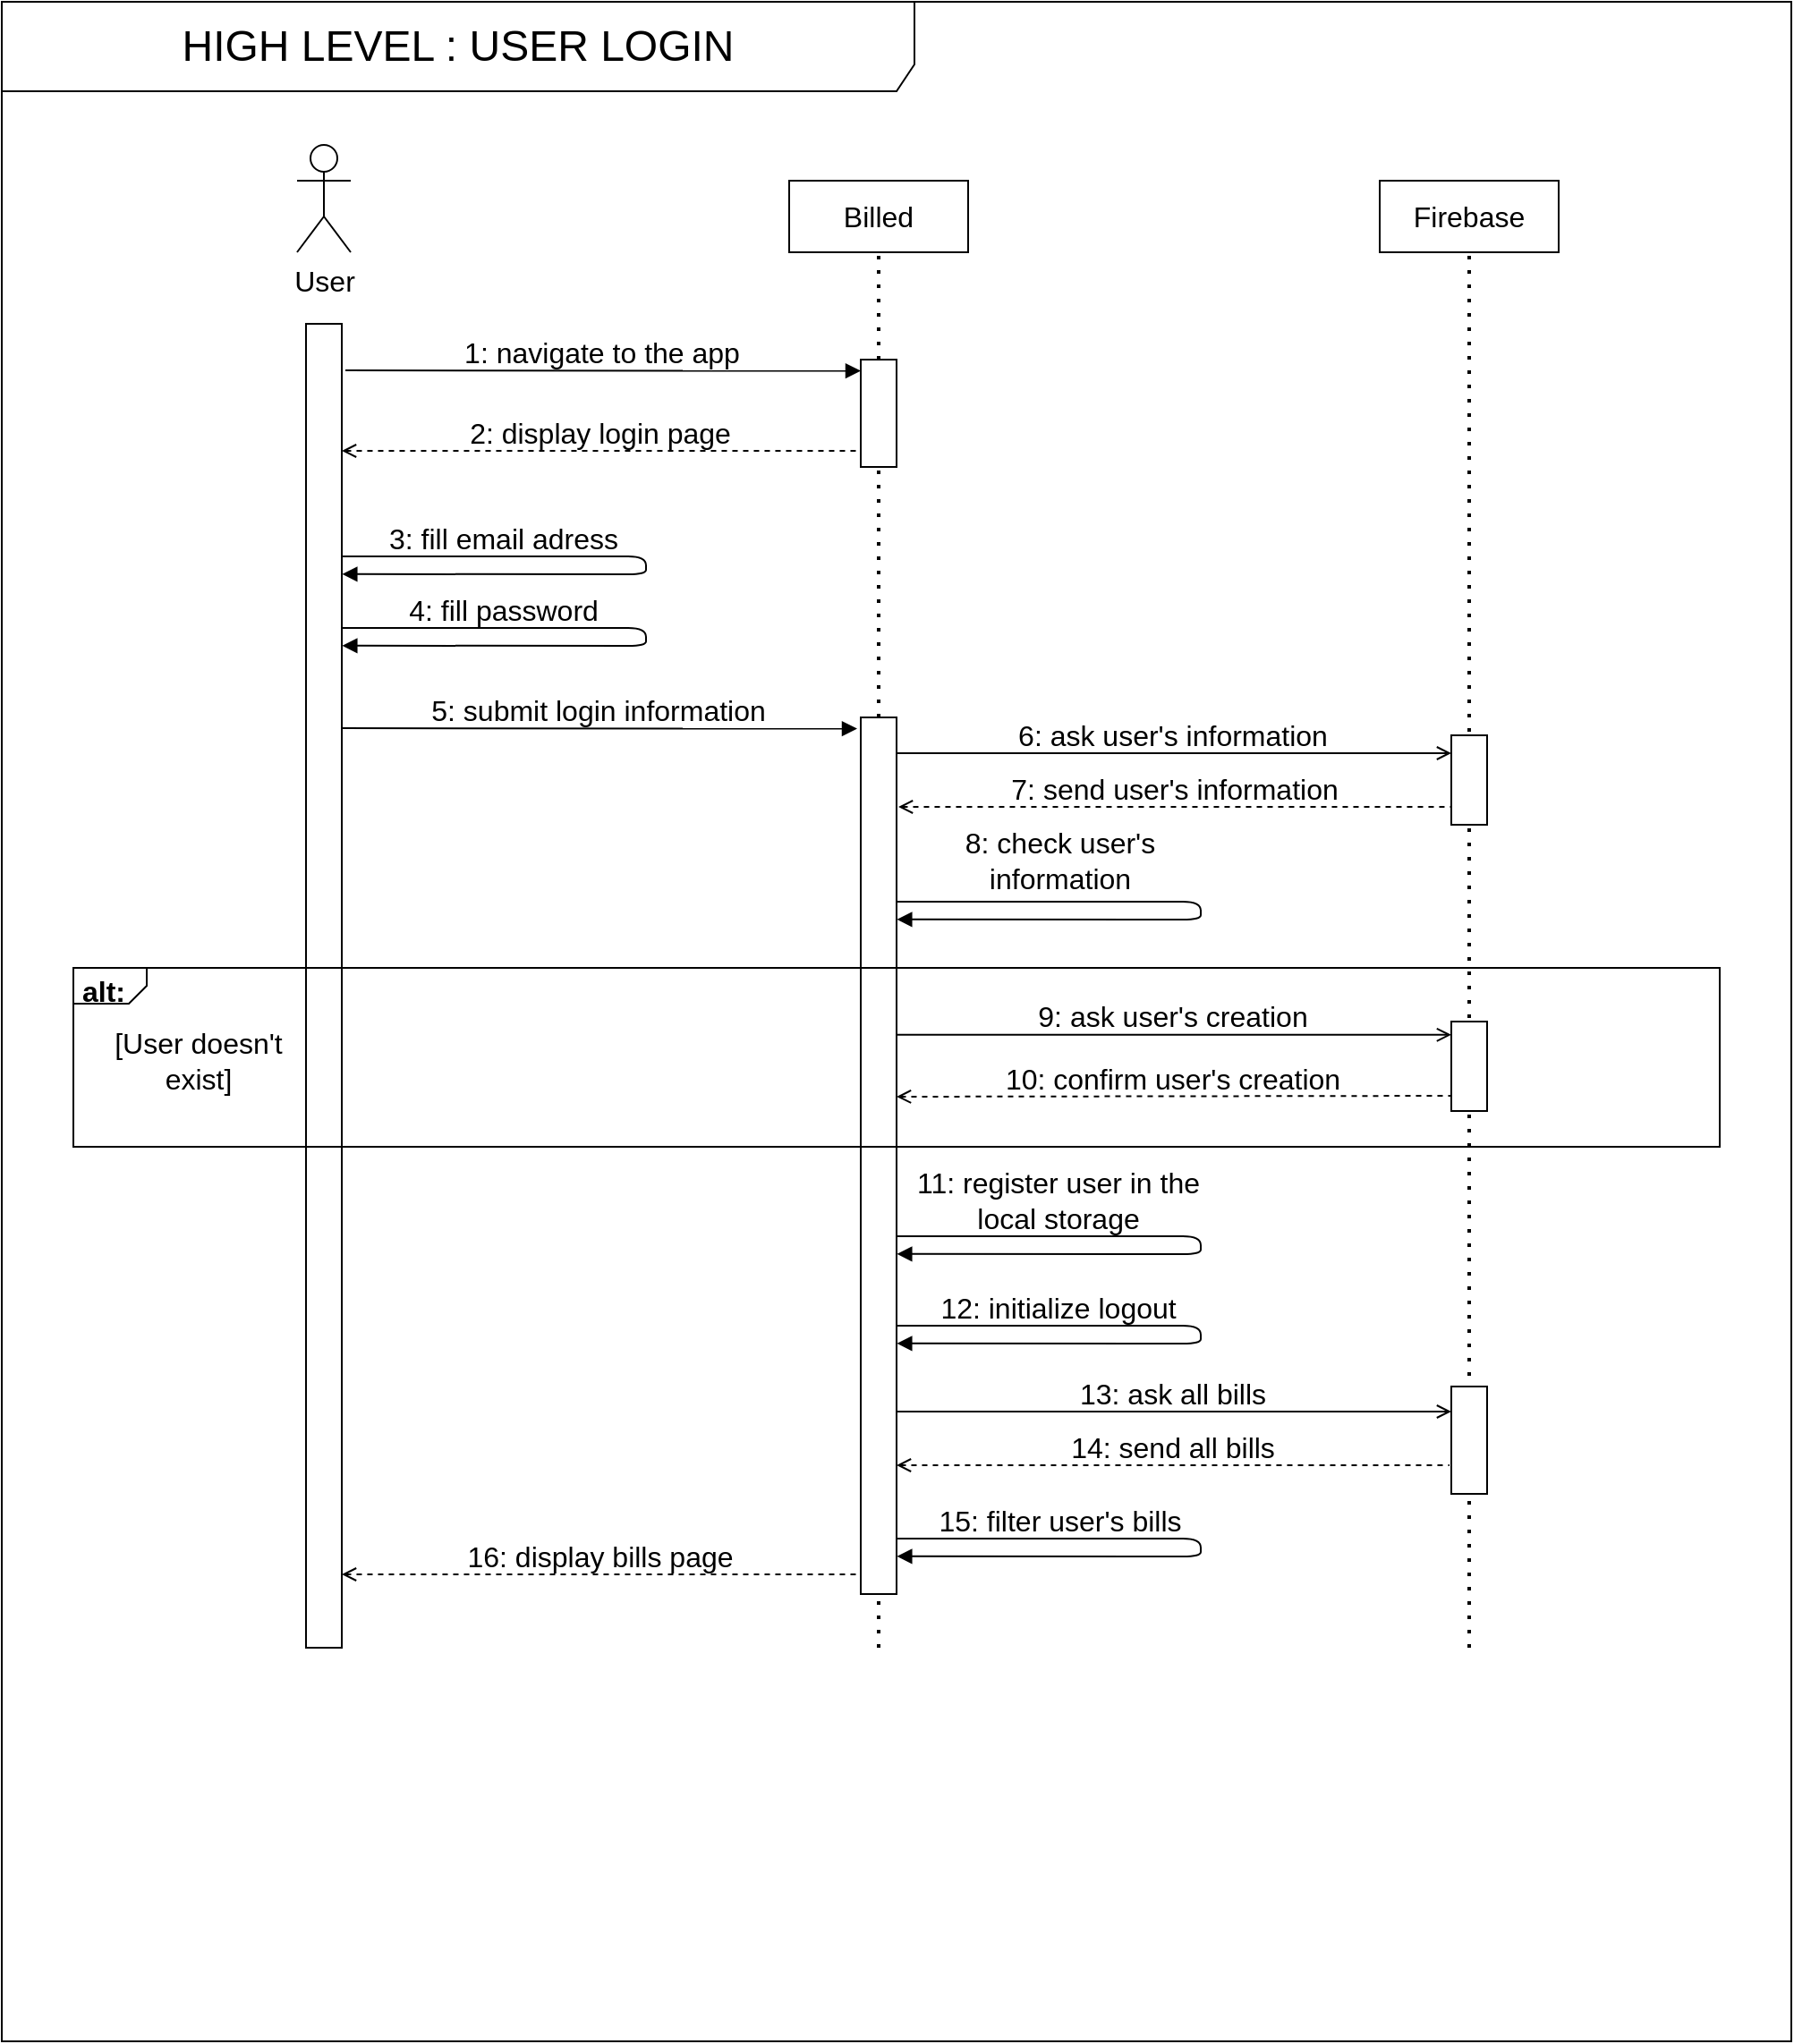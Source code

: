 <mxfile>
    <diagram id="755xgUS8k3z0lJwSIlkd" name="User-Login">
        <mxGraphModel dx="1423" dy="927" grid="1" gridSize="10" guides="1" tooltips="1" connect="1" arrows="1" fold="1" page="0" pageScale="1" pageWidth="827" pageHeight="1169" math="0" shadow="0">
            <root>
                <mxCell id="0"/>
                <mxCell id="1" parent="0"/>
                <mxCell id="7" value="" style="endArrow=none;dashed=1;html=1;dashPattern=1 3;strokeWidth=2;fontSize=16;entryX=0.5;entryY=1;entryDx=0;entryDy=0;" parent="1" target="4" edge="1">
                    <mxGeometry width="50" height="50" relative="1" as="geometry">
                        <mxPoint x="380" y="860" as="sourcePoint"/>
                        <mxPoint x="470" y="230" as="targetPoint"/>
                    </mxGeometry>
                </mxCell>
                <mxCell id="2" value="" style="rounded=0;whiteSpace=wrap;html=1;" parent="1" vertex="1">
                    <mxGeometry x="60" y="120" width="20" height="740" as="geometry"/>
                </mxCell>
                <mxCell id="PsYSPdstLr2B-koORaA6-36" value="" style="rounded=0;whiteSpace=wrap;html=1;" parent="1" vertex="1">
                    <mxGeometry x="370" y="340" width="20" height="490" as="geometry"/>
                </mxCell>
                <mxCell id="PsYSPdstLr2B-koORaA6-60" value="HIGH LEVEL : USER LOGIN" style="shape=umlFrame;whiteSpace=wrap;html=1;fillColor=none;fontSize=24;width=510;height=50;connectable=0;allowArrows=0;" parent="1" vertex="1">
                    <mxGeometry x="-110" y="-60" width="1000" height="1140" as="geometry"/>
                </mxCell>
                <mxCell id="PsYSPdstLr2B-koORaA6-47" value="&lt;p style=&quot;margin: 0px ; margin-top: 4px ; margin-left: 5px ; text-align: left&quot;&gt;&lt;b&gt;alt:&amp;nbsp;&lt;/b&gt;&lt;/p&gt;" style="html=1;shape=mxgraph.sysml.package;overflow=fill;labelX=41;align=left;spacingLeft=5;verticalAlign=top;spacingTop=-3;fontSize=16;fillColor=none;" parent="1" vertex="1">
                    <mxGeometry x="-70" y="480" width="920" height="100" as="geometry"/>
                </mxCell>
                <mxCell id="3" value="User" style="shape=umlActor;verticalLabelPosition=bottom;verticalAlign=top;html=1;outlineConnect=0;fontSize=16;" parent="1" vertex="1">
                    <mxGeometry x="55" y="20" width="30" height="60" as="geometry"/>
                </mxCell>
                <mxCell id="4" value="Billed" style="rounded=0;whiteSpace=wrap;html=1;fontSize=16;" parent="1" vertex="1">
                    <mxGeometry x="330" y="40" width="100" height="40" as="geometry"/>
                </mxCell>
                <mxCell id="6" value="Firebase" style="rounded=0;whiteSpace=wrap;html=1;fontSize=16;" parent="1" vertex="1">
                    <mxGeometry x="660" y="40" width="100" height="40" as="geometry"/>
                </mxCell>
                <mxCell id="8" value="" style="endArrow=none;dashed=1;html=1;dashPattern=1 3;strokeWidth=2;fontSize=16;entryX=0.5;entryY=1;entryDx=0;entryDy=0;" parent="1" edge="1">
                    <mxGeometry width="50" height="50" relative="1" as="geometry">
                        <mxPoint x="710" y="860" as="sourcePoint"/>
                        <mxPoint x="710" y="81" as="targetPoint"/>
                    </mxGeometry>
                </mxCell>
                <mxCell id="9" value="1: navigate to the app" style="endArrow=block;html=1;fontSize=16;labelBackgroundColor=none;entryX=0;entryY=0.143;entryDx=0;entryDy=0;entryPerimeter=0;endFill=1;" parent="1" edge="1">
                    <mxGeometry x="-0.006" y="10" width="50" height="50" relative="1" as="geometry">
                        <mxPoint x="82" y="146" as="sourcePoint"/>
                        <mxPoint x="370" y="146.3" as="targetPoint"/>
                        <mxPoint as="offset"/>
                    </mxGeometry>
                </mxCell>
                <mxCell id="11" value="" style="rounded=0;whiteSpace=wrap;html=1;" parent="1" vertex="1">
                    <mxGeometry x="370" y="140" width="20" height="60" as="geometry"/>
                </mxCell>
                <mxCell id="12" value="" style="rounded=0;whiteSpace=wrap;html=1;" parent="1" vertex="1">
                    <mxGeometry x="700" y="350" width="20" height="50" as="geometry"/>
                </mxCell>
                <mxCell id="14" value="2: display login page" style="endArrow=none;html=1;fontSize=16;exitX=1;exitY=0.25;exitDx=0;exitDy=0;labelBackgroundColor=none;endFill=0;startArrow=open;startFill=0;dashed=1;" parent="1" edge="1">
                    <mxGeometry x="-0.006" y="10" width="50" height="50" relative="1" as="geometry">
                        <mxPoint x="80" y="191" as="sourcePoint"/>
                        <mxPoint x="370" y="191" as="targetPoint"/>
                        <mxPoint as="offset"/>
                    </mxGeometry>
                </mxCell>
                <mxCell id="19" value="8: check user's&lt;br&gt;information" style="endArrow=block;html=1;fontSize=16;exitX=1;exitY=0.25;exitDx=0;exitDy=0;labelBackgroundColor=none;entryX=1.008;entryY=0.399;entryDx=0;entryDy=0;endFill=1;entryPerimeter=0;" parent="1" edge="1">
                    <mxGeometry x="-0.485" y="23" width="50" height="50" relative="1" as="geometry">
                        <mxPoint x="390" y="443" as="sourcePoint"/>
                        <mxPoint x="390.16" y="452.9" as="targetPoint"/>
                        <mxPoint x="1" as="offset"/>
                        <Array as="points">
                            <mxPoint x="560" y="443"/>
                            <mxPoint x="560" y="453"/>
                        </Array>
                    </mxGeometry>
                </mxCell>
                <mxCell id="PsYSPdstLr2B-koORaA6-33" value="3: fill email adress" style="endArrow=block;html=1;fontSize=16;exitX=1;exitY=0.25;exitDx=0;exitDy=0;labelBackgroundColor=none;entryX=1.008;entryY=0.399;entryDx=0;entryDy=0;endFill=1;entryPerimeter=0;" parent="1" edge="1">
                    <mxGeometry x="-0.485" y="10" width="50" height="50" relative="1" as="geometry">
                        <mxPoint x="80" y="250" as="sourcePoint"/>
                        <mxPoint x="80.16" y="259.9" as="targetPoint"/>
                        <mxPoint as="offset"/>
                        <Array as="points">
                            <mxPoint x="250" y="250"/>
                            <mxPoint x="250" y="260"/>
                        </Array>
                    </mxGeometry>
                </mxCell>
                <mxCell id="PsYSPdstLr2B-koORaA6-34" value="4: fill password" style="endArrow=block;html=1;fontSize=16;exitX=1;exitY=0.25;exitDx=0;exitDy=0;labelBackgroundColor=none;entryX=1.008;entryY=0.399;entryDx=0;entryDy=0;endFill=1;entryPerimeter=0;" parent="1" edge="1">
                    <mxGeometry x="-0.485" y="10" width="50" height="50" relative="1" as="geometry">
                        <mxPoint x="80" y="290" as="sourcePoint"/>
                        <mxPoint x="80.16" y="299.9" as="targetPoint"/>
                        <mxPoint as="offset"/>
                        <Array as="points">
                            <mxPoint x="250" y="290"/>
                            <mxPoint x="250" y="300"/>
                        </Array>
                    </mxGeometry>
                </mxCell>
                <mxCell id="PsYSPdstLr2B-koORaA6-35" value="5: submit login information" style="endArrow=block;html=1;fontSize=16;labelBackgroundColor=none;entryX=0;entryY=0.143;entryDx=0;entryDy=0;entryPerimeter=0;endFill=1;" parent="1" edge="1">
                    <mxGeometry x="-0.006" y="10" width="50" height="50" relative="1" as="geometry">
                        <mxPoint x="80" y="346" as="sourcePoint"/>
                        <mxPoint x="368" y="346.3" as="targetPoint"/>
                        <mxPoint as="offset"/>
                    </mxGeometry>
                </mxCell>
                <mxCell id="PsYSPdstLr2B-koORaA6-37" value="6: ask user's information" style="endArrow=open;html=1;fontSize=16;labelBackgroundColor=none;endFill=0;" parent="1" edge="1">
                    <mxGeometry x="-0.006" y="10" width="50" height="50" relative="1" as="geometry">
                        <mxPoint x="390" y="360" as="sourcePoint"/>
                        <mxPoint x="700" y="360" as="targetPoint"/>
                        <mxPoint as="offset"/>
                    </mxGeometry>
                </mxCell>
                <mxCell id="PsYSPdstLr2B-koORaA6-43" value="[User doesn't exist]" style="text;html=1;strokeColor=none;fillColor=none;align=center;verticalAlign=middle;whiteSpace=wrap;rounded=0;fontSize=16;" parent="1" vertex="1">
                    <mxGeometry x="-50" y="522" width="100" height="20" as="geometry"/>
                </mxCell>
                <mxCell id="PsYSPdstLr2B-koORaA6-46" value="10: confirm user's creation" style="endArrow=none;html=1;fontSize=16;labelBackgroundColor=none;endFill=0;startArrow=open;startFill=0;dashed=1;exitX=1;exitY=0.5;exitDx=0;exitDy=0;" parent="1" edge="1">
                    <mxGeometry x="-0.006" y="10" width="50" height="50" relative="1" as="geometry">
                        <mxPoint x="390" y="552" as="sourcePoint"/>
                        <mxPoint x="700" y="551.5" as="targetPoint"/>
                        <mxPoint as="offset"/>
                    </mxGeometry>
                </mxCell>
                <mxCell id="PsYSPdstLr2B-koORaA6-49" value="13: ask all bills" style="endArrow=open;html=1;fontSize=16;labelBackgroundColor=none;endFill=0;" parent="1" edge="1">
                    <mxGeometry x="-0.006" y="10" width="50" height="50" relative="1" as="geometry">
                        <mxPoint x="390" y="728" as="sourcePoint"/>
                        <mxPoint x="700" y="728" as="targetPoint"/>
                        <mxPoint as="offset"/>
                    </mxGeometry>
                </mxCell>
                <mxCell id="PsYSPdstLr2B-koORaA6-50" value="14: send all bills" style="endArrow=none;html=1;fontSize=16;labelBackgroundColor=none;endFill=0;startArrow=open;startFill=0;dashed=1;" parent="1" edge="1">
                    <mxGeometry x="-0.006" y="10" width="50" height="50" relative="1" as="geometry">
                        <mxPoint x="390" y="758" as="sourcePoint"/>
                        <mxPoint x="699" y="758" as="targetPoint"/>
                        <mxPoint as="offset"/>
                    </mxGeometry>
                </mxCell>
                <mxCell id="PsYSPdstLr2B-koORaA6-51" value="7: send user's information" style="endArrow=none;html=1;fontSize=16;labelBackgroundColor=none;endFill=0;startArrow=open;startFill=0;dashed=1;" parent="1" edge="1">
                    <mxGeometry x="-0.006" y="10" width="50" height="50" relative="1" as="geometry">
                        <mxPoint x="391" y="390" as="sourcePoint"/>
                        <mxPoint x="700" y="390" as="targetPoint"/>
                        <mxPoint as="offset"/>
                    </mxGeometry>
                </mxCell>
                <mxCell id="PsYSPdstLr2B-koORaA6-52" value="9: ask user's creation" style="endArrow=open;html=1;fontSize=16;labelBackgroundColor=none;endFill=0;" parent="1" edge="1">
                    <mxGeometry x="-0.006" y="10" width="50" height="50" relative="1" as="geometry">
                        <mxPoint x="390" y="517.41" as="sourcePoint"/>
                        <mxPoint x="700" y="517.41" as="targetPoint"/>
                        <mxPoint as="offset"/>
                    </mxGeometry>
                </mxCell>
                <mxCell id="PsYSPdstLr2B-koORaA6-53" value="" style="rounded=0;whiteSpace=wrap;html=1;" parent="1" vertex="1">
                    <mxGeometry x="700" y="510" width="20" height="50" as="geometry"/>
                </mxCell>
                <mxCell id="PsYSPdstLr2B-koORaA6-54" value="" style="rounded=0;whiteSpace=wrap;html=1;" parent="1" vertex="1">
                    <mxGeometry x="700" y="714" width="20" height="60" as="geometry"/>
                </mxCell>
                <mxCell id="PsYSPdstLr2B-koORaA6-56" value="15: filter user's bills" style="endArrow=block;html=1;fontSize=16;exitX=1;exitY=0.25;exitDx=0;exitDy=0;labelBackgroundColor=none;entryX=1.008;entryY=0.399;entryDx=0;entryDy=0;endFill=1;entryPerimeter=0;" parent="1" edge="1">
                    <mxGeometry x="-0.485" y="10" width="50" height="50" relative="1" as="geometry">
                        <mxPoint x="390" y="799" as="sourcePoint"/>
                        <mxPoint x="390.16" y="808.9" as="targetPoint"/>
                        <mxPoint x="1" as="offset"/>
                        <Array as="points">
                            <mxPoint x="560" y="799"/>
                            <mxPoint x="560" y="809"/>
                        </Array>
                    </mxGeometry>
                </mxCell>
                <mxCell id="PsYSPdstLr2B-koORaA6-57" value="16: display bills page" style="endArrow=none;html=1;fontSize=16;exitX=1;exitY=0.25;exitDx=0;exitDy=0;labelBackgroundColor=none;endFill=0;startArrow=open;startFill=0;dashed=1;" parent="1" edge="1">
                    <mxGeometry x="-0.006" y="10" width="50" height="50" relative="1" as="geometry">
                        <mxPoint x="80.0" y="819.0" as="sourcePoint"/>
                        <mxPoint x="370" y="819.0" as="targetPoint"/>
                        <mxPoint as="offset"/>
                    </mxGeometry>
                </mxCell>
                <mxCell id="8CublNk1gNJjx_Lp1U2R-19" value="11: register user in the&lt;br&gt;local storage" style="endArrow=block;html=1;fontSize=16;exitX=1;exitY=0.25;exitDx=0;exitDy=0;labelBackgroundColor=none;entryX=1.008;entryY=0.399;entryDx=0;entryDy=0;endFill=1;entryPerimeter=0;" parent="1" edge="1">
                    <mxGeometry x="-0.485" y="20" width="50" height="50" relative="1" as="geometry">
                        <mxPoint x="390" y="630" as="sourcePoint"/>
                        <mxPoint x="390.16" y="639.9" as="targetPoint"/>
                        <mxPoint as="offset"/>
                        <Array as="points">
                            <mxPoint x="560" y="630"/>
                            <mxPoint x="560" y="640"/>
                        </Array>
                    </mxGeometry>
                </mxCell>
                <mxCell id="8CublNk1gNJjx_Lp1U2R-20" value="12: initialize logout" style="endArrow=block;html=1;fontSize=16;exitX=1;exitY=0.25;exitDx=0;exitDy=0;labelBackgroundColor=none;entryX=1.008;entryY=0.399;entryDx=0;entryDy=0;endFill=1;entryPerimeter=0;" parent="1" edge="1">
                    <mxGeometry x="-0.485" y="10" width="50" height="50" relative="1" as="geometry">
                        <mxPoint x="390" y="680" as="sourcePoint"/>
                        <mxPoint x="390.16" y="689.9" as="targetPoint"/>
                        <mxPoint as="offset"/>
                        <Array as="points">
                            <mxPoint x="560" y="680"/>
                            <mxPoint x="560" y="690"/>
                        </Array>
                    </mxGeometry>
                </mxCell>
            </root>
        </mxGraphModel>
    </diagram>
    <diagram name="User-check-attached-file" id="ChTFwGMQRnh67vUXc4sC">
        <mxGraphModel dx="1423" dy="927" grid="1" gridSize="10" guides="1" tooltips="1" connect="1" arrows="1" fold="1" page="0" pageScale="1" pageWidth="827" pageHeight="1169" math="0" shadow="0">
            <root>
                <mxCell id="LWo4zgrDYaR6fouYAbxw-0"/>
                <mxCell id="LWo4zgrDYaR6fouYAbxw-1" parent="LWo4zgrDYaR6fouYAbxw-0"/>
                <mxCell id="LWo4zgrDYaR6fouYAbxw-2" value="HIGH LEVEL : USER CHECK ATTACHED FILE" style="shape=umlFrame;whiteSpace=wrap;html=1;fillColor=none;fontSize=24;width=610;height=50;connectable=0;allowArrows=0;" parent="LWo4zgrDYaR6fouYAbxw-1" vertex="1">
                    <mxGeometry x="-110" y="-60" width="1000" height="900" as="geometry"/>
                </mxCell>
                <mxCell id="LWo4zgrDYaR6fouYAbxw-4" value="" style="rounded=0;whiteSpace=wrap;html=1;" parent="LWo4zgrDYaR6fouYAbxw-1" vertex="1">
                    <mxGeometry x="60" y="120" width="20" height="320" as="geometry"/>
                </mxCell>
                <mxCell id="LWo4zgrDYaR6fouYAbxw-5" value="User" style="shape=umlActor;verticalLabelPosition=bottom;verticalAlign=top;html=1;outlineConnect=0;fontSize=16;" parent="LWo4zgrDYaR6fouYAbxw-1" vertex="1">
                    <mxGeometry x="55" y="20" width="30" height="60" as="geometry"/>
                </mxCell>
                <mxCell id="LWo4zgrDYaR6fouYAbxw-6" value="Billed" style="rounded=0;whiteSpace=wrap;html=1;fontSize=16;" parent="LWo4zgrDYaR6fouYAbxw-1" vertex="1">
                    <mxGeometry x="330" y="40" width="100" height="40" as="geometry"/>
                </mxCell>
                <mxCell id="LWo4zgrDYaR6fouYAbxw-8" value="" style="endArrow=none;dashed=1;html=1;dashPattern=1 3;strokeWidth=2;fontSize=16;entryX=0.5;entryY=1;entryDx=0;entryDy=0;" parent="LWo4zgrDYaR6fouYAbxw-1" target="LWo4zgrDYaR6fouYAbxw-6" edge="1">
                    <mxGeometry width="50" height="50" relative="1" as="geometry">
                        <mxPoint x="380" y="440" as="sourcePoint"/>
                        <mxPoint x="470" y="230" as="targetPoint"/>
                    </mxGeometry>
                </mxCell>
                <mxCell id="LWo4zgrDYaR6fouYAbxw-10" value="1: click on see attached file button" style="endArrow=block;html=1;fontSize=16;labelBackgroundColor=none;entryX=0;entryY=0.143;entryDx=0;entryDy=0;entryPerimeter=0;endFill=1;" parent="LWo4zgrDYaR6fouYAbxw-1" edge="1">
                    <mxGeometry x="-0.006" y="10" width="50" height="50" relative="1" as="geometry">
                        <mxPoint x="82" y="146" as="sourcePoint"/>
                        <mxPoint x="370" y="146.3" as="targetPoint"/>
                        <mxPoint as="offset"/>
                    </mxGeometry>
                </mxCell>
                <mxCell id="LWo4zgrDYaR6fouYAbxw-11" value="" style="rounded=0;whiteSpace=wrap;html=1;" parent="LWo4zgrDYaR6fouYAbxw-1" vertex="1">
                    <mxGeometry x="370" y="140" width="20" height="110" as="geometry"/>
                </mxCell>
                <mxCell id="LWo4zgrDYaR6fouYAbxw-14" value="3: display the modal" style="endArrow=none;html=1;fontSize=16;exitX=1;exitY=0.25;exitDx=0;exitDy=0;labelBackgroundColor=none;endFill=0;startArrow=open;startFill=0;dashed=1;" parent="LWo4zgrDYaR6fouYAbxw-1" edge="1">
                    <mxGeometry x="-0.006" y="10" width="50" height="50" relative="1" as="geometry">
                        <mxPoint x="80" y="230" as="sourcePoint"/>
                        <mxPoint x="370" y="230" as="targetPoint"/>
                        <mxPoint as="offset"/>
                    </mxGeometry>
                </mxCell>
                <mxCell id="LWo4zgrDYaR6fouYAbxw-15" value="2: put URL of the&lt;br&gt;selected bill's attached&lt;br&gt;file in the modal" style="endArrow=block;html=1;fontSize=16;exitX=1;exitY=0.25;exitDx=0;exitDy=0;labelBackgroundColor=none;entryX=1.008;entryY=0.399;entryDx=0;entryDy=0;endFill=1;entryPerimeter=0;" parent="LWo4zgrDYaR6fouYAbxw-1" edge="1">
                    <mxGeometry x="-0.485" y="31" width="50" height="50" relative="1" as="geometry">
                        <mxPoint x="390" y="191" as="sourcePoint"/>
                        <mxPoint x="390.16" y="200.9" as="targetPoint"/>
                        <mxPoint x="1" as="offset"/>
                        <Array as="points">
                            <mxPoint x="560" y="191"/>
                            <mxPoint x="560" y="201"/>
                        </Array>
                    </mxGeometry>
                </mxCell>
                <mxCell id="LWo4zgrDYaR6fouYAbxw-19" value="" style="rounded=0;whiteSpace=wrap;html=1;" parent="LWo4zgrDYaR6fouYAbxw-1" vertex="1">
                    <mxGeometry x="370" y="340" width="20" height="70" as="geometry"/>
                </mxCell>
                <mxCell id="tHU2Xmf53aEoBpdyAfX5-0" value="4: click on close button" style="endArrow=block;html=1;fontSize=16;labelBackgroundColor=none;entryX=0;entryY=0.143;entryDx=0;entryDy=0;entryPerimeter=0;endFill=1;" parent="LWo4zgrDYaR6fouYAbxw-1" edge="1">
                    <mxGeometry x="-0.006" y="10" width="50" height="50" relative="1" as="geometry">
                        <mxPoint x="80" y="350" as="sourcePoint"/>
                        <mxPoint x="368" y="350.3" as="targetPoint"/>
                        <mxPoint as="offset"/>
                    </mxGeometry>
                </mxCell>
                <mxCell id="tHU2Xmf53aEoBpdyAfX5-1" value="5: undisplay the modal" style="endArrow=none;html=1;fontSize=16;exitX=1;exitY=0.25;exitDx=0;exitDy=0;labelBackgroundColor=none;endFill=0;startArrow=open;startFill=0;dashed=1;" parent="LWo4zgrDYaR6fouYAbxw-1" edge="1">
                    <mxGeometry x="-0.006" y="10" width="50" height="50" relative="1" as="geometry">
                        <mxPoint x="80.0" y="400" as="sourcePoint"/>
                        <mxPoint x="370" y="400" as="targetPoint"/>
                        <mxPoint as="offset"/>
                    </mxGeometry>
                </mxCell>
            </root>
        </mxGraphModel>
    </diagram>
    <diagram name="User-newbill" id="yWXg6AEf1ds4_v3-MmLG">
        &#xa;
        <mxGraphModel dx="1423" dy="1070" grid="1" gridSize="10" guides="1" tooltips="1" connect="1" arrows="1" fold="1" page="0" pageScale="1" pageWidth="827" pageHeight="1169" math="0" shadow="0">
            &#xa;
            <root>
                &#xa;
                <mxCell id="9TFQH4bOWK-Z5dNtzmh2-0"/>
                &#xa;
                <mxCell id="9TFQH4bOWK-Z5dNtzmh2-1" parent="9TFQH4bOWK-Z5dNtzmh2-0"/>
                &#xa;
                <mxCell id="9TFQH4bOWK-Z5dNtzmh2-4" value="" style="rounded=0;whiteSpace=wrap;html=1;" parent="9TFQH4bOWK-Z5dNtzmh2-1" vertex="1">
                    &#xa;
                    <mxGeometry x="60" y="120" width="20" height="1060" as="geometry"/>
                    &#xa;
                </mxCell>
                &#xa;
                <mxCell id="9TFQH4bOWK-Z5dNtzmh2-8" value="" style="endArrow=none;dashed=1;html=1;dashPattern=1 3;strokeWidth=2;fontSize=16;entryX=0.5;entryY=1;entryDx=0;entryDy=0;" parent="9TFQH4bOWK-Z5dNtzmh2-1" target="9TFQH4bOWK-Z5dNtzmh2-6" edge="1">
                    &#xa;
                    <mxGeometry width="50" height="50" relative="1" as="geometry">
                        &#xa;
                        <mxPoint x="380" y="1180" as="sourcePoint"/>
                        &#xa;
                        <mxPoint x="470" y="230" as="targetPoint"/>
                        &#xa;
                    </mxGeometry>
                    &#xa;
                </mxCell>
                &#xa;
                <mxCell id="9TFQH4bOWK-Z5dNtzmh2-11" value="" style="rounded=0;whiteSpace=wrap;html=1;" parent="9TFQH4bOWK-Z5dNtzmh2-1" vertex="1">
                    &#xa;
                    <mxGeometry x="370" y="140" width="20" height="60" as="geometry"/>
                    &#xa;
                </mxCell>
                &#xa;
                <mxCell id="9TFQH4bOWK-Z5dNtzmh2-19" value="" style="rounded=0;whiteSpace=wrap;html=1;" parent="9TFQH4bOWK-Z5dNtzmh2-1" vertex="1">
                    &#xa;
                    <mxGeometry x="370" y="289" width="20" height="60" as="geometry"/>
                    &#xa;
                </mxCell>
                &#xa;
                <mxCell id="_lIOC8CIaJM2i8PWk1dV-11" value="" style="rounded=0;whiteSpace=wrap;html=1;" parent="9TFQH4bOWK-Z5dNtzmh2-1" vertex="1">
                    &#xa;
                    <mxGeometry x="370" y="430" width="20" height="430" as="geometry"/>
                    &#xa;
                </mxCell>
                &#xa;
                <mxCell id="_lIOC8CIaJM2i8PWk1dV-16" value="" style="rounded=0;whiteSpace=wrap;html=1;" parent="9TFQH4bOWK-Z5dNtzmh2-1" vertex="1">
                    &#xa;
                    <mxGeometry x="370" y="884" width="20" height="280" as="geometry"/>
                    &#xa;
                </mxCell>
                &#xa;
                <mxCell id="_lIOC8CIaJM2i8PWk1dV-27" value="&lt;p style=&quot;margin: 0px ; margin-top: 4px ; margin-left: 5px ; text-align: left&quot;&gt;&lt;b&gt;while&lt;/b&gt;&lt;/p&gt;" style="html=1;shape=mxgraph.sysml.package;overflow=fill;labelX=64;align=left;spacingLeft=5;verticalAlign=top;spacingTop=-3;fontSize=16;fillColor=none;" parent="9TFQH4bOWK-Z5dNtzmh2-1" vertex="1">
                    &#xa;
                    <mxGeometry x="-70" y="549" width="920" height="160" as="geometry"/>
                    &#xa;
                </mxCell>
                &#xa;
                <mxCell id="9TFQH4bOWK-Z5dNtzmh2-2" value="HIGH LEVEL : USER NEWBILL" style="shape=umlFrame;whiteSpace=wrap;html=1;fillColor=none;fontSize=24;width=480;height=50;connectable=0;allowArrows=0;" parent="9TFQH4bOWK-Z5dNtzmh2-1" vertex="1">
                    &#xa;
                    <mxGeometry x="-110" y="-60" width="1010" height="1270" as="geometry"/>
                    &#xa;
                </mxCell>
                &#xa;
                <mxCell id="_lIOC8CIaJM2i8PWk1dV-20" value="&lt;p style=&quot;margin: 0px ; margin-top: 4px ; margin-left: 5px ; text-align: left&quot;&gt;&lt;b&gt;while&lt;/b&gt;&lt;/p&gt;" style="html=1;shape=mxgraph.sysml.package;overflow=fill;labelX=64;align=left;spacingLeft=5;verticalAlign=top;spacingTop=-3;fontSize=16;fillColor=none;" parent="9TFQH4bOWK-Z5dNtzmh2-1" vertex="1">
                    &#xa;
                    <mxGeometry x="-70" y="931" width="920" height="150" as="geometry"/>
                    &#xa;
                </mxCell>
                &#xa;
                <mxCell id="9TFQH4bOWK-Z5dNtzmh2-3" value="&lt;p style=&quot;margin: 0px ; margin-top: 4px ; margin-left: 5px ; text-align: left&quot;&gt;&lt;b&gt;alt:&amp;nbsp;&lt;/b&gt;&lt;/p&gt;" style="html=1;shape=mxgraph.sysml.package;overflow=fill;labelX=41;align=left;spacingLeft=5;verticalAlign=top;spacingTop=-3;fontSize=16;fillColor=none;" parent="9TFQH4bOWK-Z5dNtzmh2-1" vertex="1">
                    &#xa;
                    <mxGeometry x="-70" y="274" width="920" height="120" as="geometry"/>
                    &#xa;
                </mxCell>
                &#xa;
                <mxCell id="9TFQH4bOWK-Z5dNtzmh2-5" value="User" style="shape=umlActor;verticalLabelPosition=bottom;verticalAlign=top;html=1;outlineConnect=0;fontSize=16;" parent="9TFQH4bOWK-Z5dNtzmh2-1" vertex="1">
                    &#xa;
                    <mxGeometry x="55" y="20" width="30" height="60" as="geometry"/>
                    &#xa;
                </mxCell>
                &#xa;
                <mxCell id="9TFQH4bOWK-Z5dNtzmh2-6" value="Billed" style="rounded=0;whiteSpace=wrap;html=1;fontSize=16;" parent="9TFQH4bOWK-Z5dNtzmh2-1" vertex="1">
                    &#xa;
                    <mxGeometry x="330" y="40" width="100" height="40" as="geometry"/>
                    &#xa;
                </mxCell>
                &#xa;
                <mxCell id="9TFQH4bOWK-Z5dNtzmh2-7" value="Firebase" style="rounded=0;whiteSpace=wrap;html=1;fontSize=16;" parent="9TFQH4bOWK-Z5dNtzmh2-1" vertex="1">
                    &#xa;
                    <mxGeometry x="660" y="40" width="100" height="40" as="geometry"/>
                    &#xa;
                </mxCell>
                &#xa;
                <mxCell id="9TFQH4bOWK-Z5dNtzmh2-9" value="" style="endArrow=none;dashed=1;html=1;dashPattern=1 3;strokeWidth=2;fontSize=16;entryX=0.5;entryY=1;entryDx=0;entryDy=0;" parent="9TFQH4bOWK-Z5dNtzmh2-1" target="9TFQH4bOWK-Z5dNtzmh2-7" edge="1">
                    &#xa;
                    <mxGeometry width="50" height="50" relative="1" as="geometry">
                        &#xa;
                        <mxPoint x="710" y="1180" as="sourcePoint"/>
                        &#xa;
                        <mxPoint x="709" y="100" as="targetPoint"/>
                        &#xa;
                    </mxGeometry>
                    &#xa;
                </mxCell>
                &#xa;
                <mxCell id="9TFQH4bOWK-Z5dNtzmh2-10" value="1: click on newbill button" style="endArrow=block;html=1;fontSize=16;labelBackgroundColor=none;entryX=0;entryY=0.143;entryDx=0;entryDy=0;entryPerimeter=0;endFill=1;" parent="9TFQH4bOWK-Z5dNtzmh2-1" edge="1">
                    &#xa;
                    <mxGeometry x="-0.006" y="10" width="50" height="50" relative="1" as="geometry">
                        &#xa;
                        <mxPoint x="82" y="146" as="sourcePoint"/>
                        &#xa;
                        <mxPoint x="370" y="146.3" as="targetPoint"/>
                        &#xa;
                        <mxPoint as="offset"/>
                        &#xa;
                    </mxGeometry>
                    &#xa;
                </mxCell>
                &#xa;
                <mxCell id="9TFQH4bOWK-Z5dNtzmh2-14" value="2: display newbill page" style="endArrow=none;html=1;fontSize=16;exitX=1;exitY=0.25;exitDx=0;exitDy=0;labelBackgroundColor=none;endFill=0;startArrow=open;startFill=0;dashed=1;" parent="9TFQH4bOWK-Z5dNtzmh2-1" edge="1">
                    &#xa;
                    <mxGeometry x="-0.006" y="10" width="50" height="50" relative="1" as="geometry">
                        &#xa;
                        <mxPoint x="80" y="191" as="sourcePoint"/>
                        &#xa;
                        <mxPoint x="370" y="191" as="targetPoint"/>
                        &#xa;
                        <mxPoint as="offset"/>
                        &#xa;
                    </mxGeometry>
                    &#xa;
                </mxCell>
                &#xa;
                <mxCell id="9TFQH4bOWK-Z5dNtzmh2-17" value="3: fill the form &lt;sup&gt;[1]&lt;/sup&gt;" style="endArrow=block;html=1;fontSize=16;exitX=1;exitY=0.25;exitDx=0;exitDy=0;labelBackgroundColor=none;entryX=1.008;entryY=0.399;entryDx=0;entryDy=0;endFill=1;entryPerimeter=0;" parent="9TFQH4bOWK-Z5dNtzmh2-1" edge="1">
                    &#xa;
                    <mxGeometry x="-0.485" y="10" width="50" height="50" relative="1" as="geometry">
                        &#xa;
                        <mxPoint x="80" y="235" as="sourcePoint"/>
                        &#xa;
                        <mxPoint x="80.16" y="244.9" as="targetPoint"/>
                        &#xa;
                        <mxPoint as="offset"/>
                        &#xa;
                        <Array as="points">
                            &#xa;
                            <mxPoint x="250" y="235"/>
                            &#xa;
                            <mxPoint x="250" y="245"/>
                            &#xa;
                        </Array>
                        &#xa;
                    </mxGeometry>
                    &#xa;
                </mxCell>
                &#xa;
                <mxCell id="9TFQH4bOWK-Z5dNtzmh2-21" value="[use date picker]" style="text;html=1;strokeColor=none;fillColor=none;align=center;verticalAlign=middle;whiteSpace=wrap;rounded=0;fontSize=16;" parent="9TFQH4bOWK-Z5dNtzmh2-1" vertex="1">
                    &#xa;
                    <mxGeometry x="-50" y="314" width="100" height="20" as="geometry"/>
                    &#xa;
                </mxCell>
                &#xa;
                <mxCell id="9TFQH4bOWK-Z5dNtzmh2-23" value="27: send newbill" style="endArrow=open;html=1;fontSize=16;labelBackgroundColor=none;endFill=0;" parent="9TFQH4bOWK-Z5dNtzmh2-1" edge="1">
                    &#xa;
                    <mxGeometry x="-0.006" y="10" width="50" height="50" relative="1" as="geometry">
                        &#xa;
                        <mxPoint x="390" y="1110" as="sourcePoint"/>
                        &#xa;
                        <mxPoint x="700" y="1110" as="targetPoint"/>
                        &#xa;
                        <mxPoint as="offset"/>
                        &#xa;
                    </mxGeometry>
                    &#xa;
                </mxCell>
                &#xa;
                <mxCell id="9TFQH4bOWK-Z5dNtzmh2-28" value="" style="rounded=0;whiteSpace=wrap;html=1;" parent="9TFQH4bOWK-Z5dNtzmh2-1" vertex="1">
                    &#xa;
                    <mxGeometry x="700" y="1101" width="20" height="53" as="geometry"/>
                    &#xa;
                </mxCell>
                &#xa;
                <mxCell id="9TFQH4bOWK-Z5dNtzmh2-31" value="8: display the open file window" style="endArrow=none;html=1;fontSize=16;exitX=1;exitY=0.25;exitDx=0;exitDy=0;labelBackgroundColor=none;endFill=0;startArrow=open;startFill=0;dashed=1;" parent="9TFQH4bOWK-Z5dNtzmh2-1" edge="1">
                    &#xa;
                    <mxGeometry x="-0.006" y="10" width="50" height="50" relative="1" as="geometry">
                        &#xa;
                        <mxPoint x="80.0" y="474.0" as="sourcePoint"/>
                        &#xa;
                        <mxPoint x="370" y="474.0" as="targetPoint"/>
                        &#xa;
                        <mxPoint as="offset"/>
                        &#xa;
                    </mxGeometry>
                    &#xa;
                </mxCell>
                &#xa;
                <mxCell id="_lIOC8CIaJM2i8PWk1dV-2" value="4: click on calendar button" style="endArrow=block;html=1;fontSize=16;labelBackgroundColor=none;entryX=0;entryY=0.143;entryDx=0;entryDy=0;entryPerimeter=0;endFill=1;" parent="9TFQH4bOWK-Z5dNtzmh2-1" edge="1">
                    &#xa;
                    <mxGeometry x="-0.006" y="10" width="50" height="50" relative="1" as="geometry">
                        &#xa;
                        <mxPoint x="80" y="302" as="sourcePoint"/>
                        &#xa;
                        <mxPoint x="368" y="302.3" as="targetPoint"/>
                        &#xa;
                        <mxPoint as="offset"/>
                        &#xa;
                    </mxGeometry>
                    &#xa;
                </mxCell>
                &#xa;
                <mxCell id="_lIOC8CIaJM2i8PWk1dV-3" value="5: display the calendar in a modal" style="endArrow=none;html=1;fontSize=16;exitX=1;exitY=0.25;exitDx=0;exitDy=0;labelBackgroundColor=none;endFill=0;startArrow=open;startFill=0;dashed=1;" parent="9TFQH4bOWK-Z5dNtzmh2-1" edge="1">
                    &#xa;
                    <mxGeometry x="-0.006" y="10" width="50" height="50" relative="1" as="geometry">
                        &#xa;
                        <mxPoint x="80" y="341.5" as="sourcePoint"/>
                        &#xa;
                        <mxPoint x="370" y="341.5" as="targetPoint"/>
                        &#xa;
                        <mxPoint as="offset"/>
                        &#xa;
                    </mxGeometry>
                    &#xa;
                </mxCell>
                &#xa;
                <mxCell id="_lIOC8CIaJM2i8PWk1dV-4" value="6: select a date" style="endArrow=block;html=1;fontSize=16;exitX=1;exitY=0.25;exitDx=0;exitDy=0;labelBackgroundColor=none;entryX=1.008;entryY=0.399;entryDx=0;entryDy=0;endFill=1;entryPerimeter=0;" parent="9TFQH4bOWK-Z5dNtzmh2-1" edge="1">
                    &#xa;
                    <mxGeometry x="-0.485" y="10" width="50" height="50" relative="1" as="geometry">
                        &#xa;
                        <mxPoint x="80" y="369" as="sourcePoint"/>
                        &#xa;
                        <mxPoint x="80.16" y="378.9" as="targetPoint"/>
                        &#xa;
                        <mxPoint as="offset"/>
                        &#xa;
                        <Array as="points">
                            &#xa;
                            <mxPoint x="250" y="369"/>
                            &#xa;
                            <mxPoint x="250" y="379"/>
                            &#xa;
                        </Array>
                        &#xa;
                    </mxGeometry>
                    &#xa;
                </mxCell>
                &#xa;
                <mxCell id="_lIOC8CIaJM2i8PWk1dV-9" value="7: click on attached file button" style="endArrow=block;html=1;fontSize=16;labelBackgroundColor=none;entryX=0;entryY=0.143;entryDx=0;entryDy=0;entryPerimeter=0;endFill=1;" parent="9TFQH4bOWK-Z5dNtzmh2-1" edge="1">
                    &#xa;
                    <mxGeometry x="-0.006" y="10" width="50" height="50" relative="1" as="geometry">
                        &#xa;
                        <mxPoint x="80" y="440" as="sourcePoint"/>
                        &#xa;
                        <mxPoint x="368" y="440.3" as="targetPoint"/>
                        &#xa;
                        <mxPoint as="offset"/>
                        &#xa;
                    </mxGeometry>
                    &#xa;
                </mxCell>
                &#xa;
                <mxCell id="_lIOC8CIaJM2i8PWk1dV-10" value="[1] : fields:&lt;br&gt;* select a type&lt;br&gt;* fill a name&lt;br&gt;* fill a date&lt;br&gt;* fill an amount&lt;br&gt;* fill a vat&lt;br&gt;* fill a pct&lt;br&gt;&lt;div style=&quot;&quot;&gt;&lt;span&gt;* fill a commentary&lt;/span&gt;&lt;/div&gt;" style="text;html=1;strokeColor=none;fillColor=none;align=left;verticalAlign=middle;whiteSpace=wrap;rounded=0;" parent="9TFQH4bOWK-Z5dNtzmh2-1" vertex="1">
                    &#xa;
                    <mxGeometry x="430" y="140" width="110" height="120" as="geometry"/>
                    &#xa;
                </mxCell>
                &#xa;
                <mxCell id="_lIOC8CIaJM2i8PWk1dV-12" value="9: select a file" style="endArrow=block;html=1;fontSize=16;labelBackgroundColor=none;entryX=0;entryY=0.143;entryDx=0;entryDy=0;entryPerimeter=0;endFill=1;" parent="9TFQH4bOWK-Z5dNtzmh2-1" edge="1">
                    &#xa;
                    <mxGeometry x="-0.006" y="10" width="50" height="50" relative="1" as="geometry">
                        &#xa;
                        <mxPoint x="80" y="505" as="sourcePoint"/>
                        &#xa;
                        <mxPoint x="368" y="505.3" as="targetPoint"/>
                        &#xa;
                        <mxPoint as="offset"/>
                        &#xa;
                    </mxGeometry>
                    &#xa;
                </mxCell>
                &#xa;
                <mxCell id="_lIOC8CIaJM2i8PWk1dV-13" value="10: check file&lt;br&gt;type validity" style="endArrow=block;html=1;fontSize=16;exitX=1;exitY=0.25;exitDx=0;exitDy=0;labelBackgroundColor=none;entryX=1.008;entryY=0.399;entryDx=0;entryDy=0;endFill=1;entryPerimeter=0;" parent="9TFQH4bOWK-Z5dNtzmh2-1" edge="1">
                    &#xa;
                    <mxGeometry x="-0.485" y="20" width="50" height="50" relative="1" as="geometry">
                        &#xa;
                        <mxPoint x="390" y="521" as="sourcePoint"/>
                        &#xa;
                        <mxPoint x="390.16" y="530.9" as="targetPoint"/>
                        &#xa;
                        <mxPoint as="offset"/>
                        &#xa;
                        <Array as="points">
                            &#xa;
                            <mxPoint x="560" y="521"/>
                            &#xa;
                            <mxPoint x="560" y="531"/>
                            &#xa;
                        </Array>
                        &#xa;
                    </mxGeometry>
                    &#xa;
                </mxCell>
                &#xa;
                <mxCell id="_lIOC8CIaJM2i8PWk1dV-14" value="11: close the open file window" style="endArrow=none;html=1;fontSize=16;exitX=1;exitY=0.25;exitDx=0;exitDy=0;labelBackgroundColor=none;endFill=0;startArrow=open;startFill=0;dashed=1;" parent="9TFQH4bOWK-Z5dNtzmh2-1" edge="1">
                    &#xa;
                    <mxGeometry x="-0.006" y="10" width="50" height="50" relative="1" as="geometry">
                        &#xa;
                        <mxPoint x="80.0" y="579" as="sourcePoint"/>
                        &#xa;
                        <mxPoint x="370" y="579" as="targetPoint"/>
                        &#xa;
                        <mxPoint as="offset"/>
                        &#xa;
                    </mxGeometry>
                    &#xa;
                </mxCell>
                &#xa;
                <mxCell id="_lIOC8CIaJM2i8PWk1dV-17" value="21: click on submit button" style="endArrow=block;html=1;fontSize=16;labelBackgroundColor=none;entryX=0;entryY=0.143;entryDx=0;entryDy=0;entryPerimeter=0;endFill=1;" parent="9TFQH4bOWK-Z5dNtzmh2-1" edge="1">
                    &#xa;
                    <mxGeometry x="-0.006" y="10" width="50" height="50" relative="1" as="geometry">
                        &#xa;
                        <mxPoint x="80" y="894" as="sourcePoint"/>
                        &#xa;
                        <mxPoint x="368" y="894.3" as="targetPoint"/>
                        &#xa;
                        <mxPoint as="offset"/>
                        &#xa;
                    </mxGeometry>
                    &#xa;
                </mxCell>
                &#xa;
                <mxCell id="_lIOC8CIaJM2i8PWk1dV-18" value="23: point out the errors in the form" style="endArrow=none;html=1;fontSize=16;exitX=1;exitY=0.25;exitDx=0;exitDy=0;labelBackgroundColor=none;endFill=0;startArrow=open;startFill=0;dashed=1;" parent="9TFQH4bOWK-Z5dNtzmh2-1" edge="1">
                    &#xa;
                    <mxGeometry x="-0.006" y="10" width="50" height="50" relative="1" as="geometry">
                        &#xa;
                        <mxPoint x="80" y="962.5" as="sourcePoint"/>
                        &#xa;
                        <mxPoint x="370" y="962.5" as="targetPoint"/>
                        &#xa;
                        <mxPoint as="offset"/>
                        &#xa;
                    </mxGeometry>
                    &#xa;
                </mxCell>
                &#xa;
                <mxCell id="_lIOC8CIaJM2i8PWk1dV-19" value="22: check form validity" style="endArrow=block;html=1;fontSize=16;exitX=1;exitY=0.25;exitDx=0;exitDy=0;labelBackgroundColor=none;entryX=1.008;entryY=0.399;entryDx=0;entryDy=0;endFill=1;entryPerimeter=0;" parent="9TFQH4bOWK-Z5dNtzmh2-1" edge="1">
                    &#xa;
                    <mxGeometry x="-0.485" y="10" width="50" height="50" relative="1" as="geometry">
                        &#xa;
                        <mxPoint x="390" y="911" as="sourcePoint"/>
                        &#xa;
                        <mxPoint x="390.16" y="920.9" as="targetPoint"/>
                        &#xa;
                        <mxPoint as="offset"/>
                        &#xa;
                        <Array as="points">
                            &#xa;
                            <mxPoint x="560" y="911"/>
                            &#xa;
                            <mxPoint x="560" y="921"/>
                            &#xa;
                        </Array>
                        &#xa;
                    </mxGeometry>
                    &#xa;
                </mxCell>
                &#xa;
                <mxCell id="_lIOC8CIaJM2i8PWk1dV-21" value="[form invalid]" style="text;html=1;strokeColor=none;fillColor=none;align=center;verticalAlign=middle;whiteSpace=wrap;rounded=0;fontSize=16;" parent="9TFQH4bOWK-Z5dNtzmh2-1" vertex="1">
                    &#xa;
                    <mxGeometry x="-50" y="965" width="100" height="20" as="geometry"/>
                    &#xa;
                </mxCell>
                &#xa;
                <mxCell id="_lIOC8CIaJM2i8PWk1dV-22" value="25: click on submit button" style="endArrow=block;html=1;fontSize=16;labelBackgroundColor=none;entryX=0;entryY=0.143;entryDx=0;entryDy=0;entryPerimeter=0;endFill=1;" parent="9TFQH4bOWK-Z5dNtzmh2-1" edge="1">
                    &#xa;
                    <mxGeometry x="-0.006" y="10" width="50" height="50" relative="1" as="geometry">
                        &#xa;
                        <mxPoint x="80" y="1038" as="sourcePoint"/>
                        &#xa;
                        <mxPoint x="368" y="1038.3" as="targetPoint"/>
                        &#xa;
                        <mxPoint as="offset"/>
                        &#xa;
                    </mxGeometry>
                    &#xa;
                </mxCell>
                &#xa;
                <mxCell id="_lIOC8CIaJM2i8PWk1dV-23" value="24: fix errors" style="endArrow=block;html=1;fontSize=16;exitX=1;exitY=0.25;exitDx=0;exitDy=0;labelBackgroundColor=none;entryX=1.008;entryY=0.399;entryDx=0;entryDy=0;endFill=1;entryPerimeter=0;" parent="9TFQH4bOWK-Z5dNtzmh2-1" edge="1">
                    &#xa;
                    <mxGeometry x="-0.485" y="10" width="50" height="50" relative="1" as="geometry">
                        &#xa;
                        <mxPoint x="80" y="996" as="sourcePoint"/>
                        &#xa;
                        <mxPoint x="80.16" y="1005.9" as="targetPoint"/>
                        &#xa;
                        <mxPoint as="offset"/>
                        &#xa;
                        <Array as="points">
                            &#xa;
                            <mxPoint x="250" y="996"/>
                            &#xa;
                            <mxPoint x="250" y="1006"/>
                            &#xa;
                        </Array>
                        &#xa;
                    </mxGeometry>
                    &#xa;
                </mxCell>
                &#xa;
                <mxCell id="_lIOC8CIaJM2i8PWk1dV-24" value="26: check form validity" style="endArrow=block;html=1;fontSize=16;exitX=1;exitY=0.25;exitDx=0;exitDy=0;labelBackgroundColor=none;entryX=1.008;entryY=0.399;entryDx=0;entryDy=0;endFill=1;entryPerimeter=0;" parent="9TFQH4bOWK-Z5dNtzmh2-1" edge="1">
                    &#xa;
                    <mxGeometry x="-0.485" y="10" width="50" height="50" relative="1" as="geometry">
                        &#xa;
                        <mxPoint x="390" y="1049" as="sourcePoint"/>
                        &#xa;
                        <mxPoint x="390.16" y="1058.9" as="targetPoint"/>
                        &#xa;
                        <mxPoint as="offset"/>
                        &#xa;
                        <Array as="points">
                            &#xa;
                            <mxPoint x="560" y="1049"/>
                            &#xa;
                            <mxPoint x="560" y="1059"/>
                            &#xa;
                        </Array>
                        &#xa;
                    </mxGeometry>
                    &#xa;
                </mxCell>
                &#xa;
                <mxCell id="_lIOC8CIaJM2i8PWk1dV-25" value="30: display bills page" style="endArrow=none;html=1;fontSize=16;exitX=1;exitY=0.25;exitDx=0;exitDy=0;labelBackgroundColor=none;endFill=0;startArrow=open;startFill=0;dashed=1;" parent="9TFQH4bOWK-Z5dNtzmh2-1" edge="1">
                    &#xa;
                    <mxGeometry x="-0.006" y="10" width="50" height="50" relative="1" as="geometry">
                        &#xa;
                        <mxPoint x="80" y="1155" as="sourcePoint"/>
                        &#xa;
                        <mxPoint x="370" y="1155" as="targetPoint"/>
                        &#xa;
                        <mxPoint as="offset"/>
                        &#xa;
                    </mxGeometry>
                    &#xa;
                </mxCell>
                &#xa;
                <mxCell id="_lIOC8CIaJM2i8PWk1dV-26" value="28: Save bill in DB" style="endArrow=block;html=1;fontSize=16;exitX=1;exitY=0.25;exitDx=0;exitDy=0;labelBackgroundColor=none;entryX=1.008;entryY=0.399;entryDx=0;entryDy=0;endFill=1;entryPerimeter=0;" parent="9TFQH4bOWK-Z5dNtzmh2-1" edge="1">
                    &#xa;
                    <mxGeometry x="-0.485" y="10" width="50" height="50" relative="1" as="geometry">
                        &#xa;
                        <mxPoint x="720" y="1121" as="sourcePoint"/>
                        &#xa;
                        <mxPoint x="720.16" y="1130.9" as="targetPoint"/>
                        &#xa;
                        <mxPoint as="offset"/>
                        &#xa;
                        <Array as="points">
                            &#xa;
                            <mxPoint x="890" y="1121"/>
                            &#xa;
                            <mxPoint x="890" y="1131"/>
                            &#xa;
                        </Array>
                        &#xa;
                    </mxGeometry>
                    &#xa;
                </mxCell>
                &#xa;
                <mxCell id="_lIOC8CIaJM2i8PWk1dV-28" value="[type invalid]" style="text;html=1;strokeColor=none;fillColor=none;align=center;verticalAlign=middle;whiteSpace=wrap;rounded=0;fontSize=16;" parent="9TFQH4bOWK-Z5dNtzmh2-1" vertex="1">
                    &#xa;
                    <mxGeometry x="-50" y="589" width="100" height="20" as="geometry"/>
                    &#xa;
                </mxCell>
                &#xa;
                <mxCell id="_lIOC8CIaJM2i8PWk1dV-29" value="20: confirm file selection" style="endArrow=none;html=1;fontSize=16;exitX=1;exitY=0.25;exitDx=0;exitDy=0;labelBackgroundColor=none;endFill=0;startArrow=open;startFill=0;dashed=1;" parent="9TFQH4bOWK-Z5dNtzmh2-1" edge="1">
                    &#xa;
                    <mxGeometry x="-0.006" y="10" width="50" height="50" relative="1" as="geometry">
                        &#xa;
                        <mxPoint x="80.0" y="845" as="sourcePoint"/>
                        &#xa;
                        <mxPoint x="370" y="845" as="targetPoint"/>
                        &#xa;
                        <mxPoint as="offset"/>
                        &#xa;
                    </mxGeometry>
                    &#xa;
                </mxCell>
                &#xa;
                <mxCell id="_lIOC8CIaJM2i8PWk1dV-33" value="13: display the open file window" style="endArrow=none;html=1;fontSize=16;exitX=1;exitY=0.25;exitDx=0;exitDy=0;labelBackgroundColor=none;endFill=0;startArrow=open;startFill=0;dashed=1;" parent="9TFQH4bOWK-Z5dNtzmh2-1" edge="1">
                    &#xa;
                    <mxGeometry x="-0.006" y="10" width="50" height="50" relative="1" as="geometry">
                        &#xa;
                        <mxPoint x="80.0" y="643" as="sourcePoint"/>
                        &#xa;
                        <mxPoint x="370" y="643" as="targetPoint"/>
                        &#xa;
                        <mxPoint as="offset"/>
                        &#xa;
                    </mxGeometry>
                    &#xa;
                </mxCell>
                &#xa;
                <mxCell id="_lIOC8CIaJM2i8PWk1dV-34" value="12: click on attached file button" style="endArrow=block;html=1;fontSize=16;labelBackgroundColor=none;entryX=0;entryY=0.143;entryDx=0;entryDy=0;entryPerimeter=0;endFill=1;" parent="9TFQH4bOWK-Z5dNtzmh2-1" edge="1">
                    &#xa;
                    <mxGeometry x="-0.006" y="10" width="50" height="50" relative="1" as="geometry">
                        &#xa;
                        <mxPoint x="80" y="609" as="sourcePoint"/>
                        &#xa;
                        <mxPoint x="368" y="609.3" as="targetPoint"/>
                        &#xa;
                        <mxPoint as="offset"/>
                        &#xa;
                    </mxGeometry>
                    &#xa;
                </mxCell>
                &#xa;
                <mxCell id="_lIOC8CIaJM2i8PWk1dV-35" value="14: select a file" style="endArrow=block;html=1;fontSize=16;labelBackgroundColor=none;entryX=0;entryY=0.143;entryDx=0;entryDy=0;entryPerimeter=0;endFill=1;" parent="9TFQH4bOWK-Z5dNtzmh2-1" edge="1">
                    &#xa;
                    <mxGeometry x="-0.006" y="10" width="50" height="50" relative="1" as="geometry">
                        &#xa;
                        <mxPoint x="80" y="674" as="sourcePoint"/>
                        &#xa;
                        <mxPoint x="368" y="674.3" as="targetPoint"/>
                        &#xa;
                        <mxPoint as="offset"/>
                        &#xa;
                    </mxGeometry>
                    &#xa;
                </mxCell>
                &#xa;
                <mxCell id="_lIOC8CIaJM2i8PWk1dV-36" value="15: check file&lt;br&gt;type validity" style="endArrow=block;html=1;fontSize=16;exitX=1;exitY=0.25;exitDx=0;exitDy=0;labelBackgroundColor=none;entryX=1.008;entryY=0.399;entryDx=0;entryDy=0;endFill=1;entryPerimeter=0;" parent="9TFQH4bOWK-Z5dNtzmh2-1" edge="1">
                    &#xa;
                    <mxGeometry x="-0.485" y="20" width="50" height="50" relative="1" as="geometry">
                        &#xa;
                        <mxPoint x="390" y="688" as="sourcePoint"/>
                        &#xa;
                        <mxPoint x="390.16" y="697.9" as="targetPoint"/>
                        &#xa;
                        <mxPoint as="offset"/>
                        &#xa;
                        <Array as="points">
                            &#xa;
                            <mxPoint x="560" y="688"/>
                            &#xa;
                            <mxPoint x="560" y="698"/>
                            &#xa;
                        </Array>
                        &#xa;
                    </mxGeometry>
                    &#xa;
                </mxCell>
                &#xa;
                <mxCell id="_lIOC8CIaJM2i8PWk1dV-37" value="16: send file" style="endArrow=open;html=1;fontSize=16;labelBackgroundColor=none;endFill=0;" parent="9TFQH4bOWK-Z5dNtzmh2-1" edge="1">
                    &#xa;
                    <mxGeometry x="-0.006" y="10" width="50" height="50" relative="1" as="geometry">
                        &#xa;
                        <mxPoint x="390" y="739" as="sourcePoint"/>
                        &#xa;
                        <mxPoint x="700" y="739" as="targetPoint"/>
                        &#xa;
                        <mxPoint as="offset"/>
                        &#xa;
                    </mxGeometry>
                    &#xa;
                </mxCell>
                &#xa;
                <mxCell id="_lIOC8CIaJM2i8PWk1dV-38" value="17: Save file in DB" style="endArrow=block;html=1;fontSize=16;exitX=1;exitY=0.25;exitDx=0;exitDy=0;labelBackgroundColor=none;entryX=1.008;entryY=0.399;entryDx=0;entryDy=0;endFill=1;entryPerimeter=0;" parent="9TFQH4bOWK-Z5dNtzmh2-1" edge="1">
                    &#xa;
                    <mxGeometry x="-0.485" y="10" width="50" height="50" relative="1" as="geometry">
                        &#xa;
                        <mxPoint x="720" y="759" as="sourcePoint"/>
                        &#xa;
                        <mxPoint x="720.16" y="768.9" as="targetPoint"/>
                        &#xa;
                        <mxPoint as="offset"/>
                        &#xa;
                        <Array as="points">
                            &#xa;
                            <mxPoint x="890" y="759"/>
                            &#xa;
                            <mxPoint x="890" y="769"/>
                            &#xa;
                        </Array>
                        &#xa;
                    </mxGeometry>
                    &#xa;
                </mxCell>
                &#xa;
                <mxCell id="_lIOC8CIaJM2i8PWk1dV-39" value="" style="rounded=0;whiteSpace=wrap;html=1;" parent="9TFQH4bOWK-Z5dNtzmh2-1" vertex="1">
                    &#xa;
                    <mxGeometry x="700" y="729" width="20" height="70" as="geometry"/>
                    &#xa;
                </mxCell>
                &#xa;
                <mxCell id="xwr72UkanP81x30qKudu-0" value="18: send URL of the file" style="endArrow=none;html=1;fontSize=16;labelBackgroundColor=none;endFill=0;startArrow=open;startFill=0;dashed=1;" parent="9TFQH4bOWK-Z5dNtzmh2-1" edge="1">
                    &#xa;
                    <mxGeometry x="-0.006" y="10" width="50" height="50" relative="1" as="geometry">
                        &#xa;
                        <mxPoint x="390" y="779.0" as="sourcePoint"/>
                        &#xa;
                        <mxPoint x="699" y="779.0" as="targetPoint"/>
                        &#xa;
                        <mxPoint as="offset"/>
                        &#xa;
                    </mxGeometry>
                    &#xa;
                </mxCell>
                &#xa;
                <mxCell id="xwr72UkanP81x30qKudu-1" value="29: confirm saving of the bill" style="endArrow=none;html=1;fontSize=16;labelBackgroundColor=none;endFill=0;startArrow=open;startFill=0;dashed=1;" parent="9TFQH4bOWK-Z5dNtzmh2-1" edge="1">
                    &#xa;
                    <mxGeometry x="-0.006" y="10" width="50" height="50" relative="1" as="geometry">
                        &#xa;
                        <mxPoint x="390" y="1145" as="sourcePoint"/>
                        &#xa;
                        <mxPoint x="699" y="1145" as="targetPoint"/>
                        &#xa;
                        <mxPoint as="offset"/>
                        &#xa;
                    </mxGeometry>
                    &#xa;
                </mxCell>
                &#xa;
                <mxCell id="xwr72UkanP81x30qKudu-2" value="19: fill the URL field" style="endArrow=block;html=1;fontSize=16;exitX=1;exitY=0.25;exitDx=0;exitDy=0;labelBackgroundColor=none;entryX=1.008;entryY=0.399;entryDx=0;entryDy=0;endFill=1;entryPerimeter=0;" parent="9TFQH4bOWK-Z5dNtzmh2-1" edge="1">
                    &#xa;
                    <mxGeometry x="-0.485" y="10" width="50" height="50" relative="1" as="geometry">
                        &#xa;
                        <mxPoint x="390" y="814.0" as="sourcePoint"/>
                        &#xa;
                        <mxPoint x="390.16" y="823.9" as="targetPoint"/>
                        &#xa;
                        <mxPoint as="offset"/>
                        &#xa;
                        <Array as="points">
                            &#xa;
                            <mxPoint x="560" y="814"/>
                            &#xa;
                            <mxPoint x="560" y="824"/>
                            &#xa;
                        </Array>
                        &#xa;
                    </mxGeometry>
                    &#xa;
                </mxCell>
                &#xa;
            </root>
            &#xa;
        </mxGraphModel>
        &#xa;
    </diagram>
    <diagram name="User-Logout" id="vKe0YYZqyazxJ__4_tpC">
        &#xa;
        <mxGraphModel dx="1423" dy="1070" grid="1" gridSize="10" guides="1" tooltips="1" connect="1" arrows="1" fold="1" page="0" pageScale="1" pageWidth="827" pageHeight="1169" math="0" shadow="0">
            &#xa;
            <root>
                &#xa;
                <mxCell id="cLKQ0FKxRqO0_XuZVYrU-0"/>
                &#xa;
                <mxCell id="cLKQ0FKxRqO0_XuZVYrU-1" parent="cLKQ0FKxRqO0_XuZVYrU-0"/>
                &#xa;
                <mxCell id="cLKQ0FKxRqO0_XuZVYrU-2" value="HIGH LEVEL : USER LOG-OUT" style="shape=umlFrame;whiteSpace=wrap;html=1;fillColor=none;fontSize=24;width=470;height=50;connectable=0;allowArrows=0;" parent="cLKQ0FKxRqO0_XuZVYrU-1" vertex="1">
                    &#xa;
                    <mxGeometry x="-110" y="-60" width="1000" height="900" as="geometry"/>
                    &#xa;
                </mxCell>
                &#xa;
                <mxCell id="cLKQ0FKxRqO0_XuZVYrU-3" value="" style="rounded=0;whiteSpace=wrap;html=1;" parent="cLKQ0FKxRqO0_XuZVYrU-1" vertex="1">
                    &#xa;
                    <mxGeometry x="60" y="120" width="20" height="170" as="geometry"/>
                    &#xa;
                </mxCell>
                &#xa;
                <mxCell id="cLKQ0FKxRqO0_XuZVYrU-4" value="User" style="shape=umlActor;verticalLabelPosition=bottom;verticalAlign=top;html=1;outlineConnect=0;fontSize=16;" parent="cLKQ0FKxRqO0_XuZVYrU-1" vertex="1">
                    &#xa;
                    <mxGeometry x="55" y="20" width="30" height="60" as="geometry"/>
                    &#xa;
                </mxCell>
                &#xa;
                <mxCell id="cLKQ0FKxRqO0_XuZVYrU-5" value="Billed" style="rounded=0;whiteSpace=wrap;html=1;fontSize=16;" parent="cLKQ0FKxRqO0_XuZVYrU-1" vertex="1">
                    &#xa;
                    <mxGeometry x="330" y="40" width="100" height="40" as="geometry"/>
                    &#xa;
                </mxCell>
                &#xa;
                <mxCell id="cLKQ0FKxRqO0_XuZVYrU-6" value="" style="endArrow=none;dashed=1;html=1;dashPattern=1 3;strokeWidth=2;fontSize=16;entryX=0.5;entryY=1;entryDx=0;entryDy=0;" parent="cLKQ0FKxRqO0_XuZVYrU-1" target="cLKQ0FKxRqO0_XuZVYrU-5" edge="1">
                    &#xa;
                    <mxGeometry width="50" height="50" relative="1" as="geometry">
                        &#xa;
                        <mxPoint x="380" y="290" as="sourcePoint"/>
                        &#xa;
                        <mxPoint x="470" y="230" as="targetPoint"/>
                        &#xa;
                    </mxGeometry>
                    &#xa;
                </mxCell>
                &#xa;
                <mxCell id="cLKQ0FKxRqO0_XuZVYrU-7" value="1: click on logout button" style="endArrow=block;html=1;fontSize=16;labelBackgroundColor=none;entryX=0;entryY=0.143;entryDx=0;entryDy=0;entryPerimeter=0;endFill=1;" parent="cLKQ0FKxRqO0_XuZVYrU-1" edge="1">
                    &#xa;
                    <mxGeometry x="-0.006" y="10" width="50" height="50" relative="1" as="geometry">
                        &#xa;
                        <mxPoint x="82" y="146" as="sourcePoint"/>
                        &#xa;
                        <mxPoint x="370" y="146.3" as="targetPoint"/>
                        &#xa;
                        <mxPoint as="offset"/>
                        &#xa;
                    </mxGeometry>
                    &#xa;
                </mxCell>
                &#xa;
                <mxCell id="cLKQ0FKxRqO0_XuZVYrU-8" value="" style="rounded=0;whiteSpace=wrap;html=1;" parent="cLKQ0FKxRqO0_XuZVYrU-1" vertex="1">
                    &#xa;
                    <mxGeometry x="370" y="140" width="20" height="110" as="geometry"/>
                    &#xa;
                </mxCell>
                &#xa;
                <mxCell id="cLKQ0FKxRqO0_XuZVYrU-9" value="3: display the login page" style="endArrow=none;html=1;fontSize=16;exitX=1;exitY=0.25;exitDx=0;exitDy=0;labelBackgroundColor=none;endFill=0;startArrow=open;startFill=0;dashed=1;" parent="cLKQ0FKxRqO0_XuZVYrU-1" edge="1">
                    &#xa;
                    <mxGeometry x="-0.006" y="10" width="50" height="50" relative="1" as="geometry">
                        &#xa;
                        <mxPoint x="80" y="230" as="sourcePoint"/>
                        &#xa;
                        <mxPoint x="370" y="230" as="targetPoint"/>
                        &#xa;
                        <mxPoint as="offset"/>
                        &#xa;
                    </mxGeometry>
                    &#xa;
                </mxCell>
                &#xa;
                <mxCell id="cLKQ0FKxRqO0_XuZVYrU-10" value="2: clear local storage" style="endArrow=block;html=1;fontSize=16;exitX=1;exitY=0.25;exitDx=0;exitDy=0;labelBackgroundColor=none;entryX=1.008;entryY=0.399;entryDx=0;entryDy=0;endFill=1;entryPerimeter=0;" parent="cLKQ0FKxRqO0_XuZVYrU-1" edge="1">
                    &#xa;
                    <mxGeometry x="-0.485" y="11" width="50" height="50" relative="1" as="geometry">
                        &#xa;
                        <mxPoint x="390" y="191" as="sourcePoint"/>
                        &#xa;
                        <mxPoint x="390.16" y="200.9" as="targetPoint"/>
                        &#xa;
                        <mxPoint x="1" as="offset"/>
                        &#xa;
                        <Array as="points">
                            &#xa;
                            <mxPoint x="560" y="191"/>
                            &#xa;
                            <mxPoint x="560" y="201"/>
                            &#xa;
                        </Array>
                        &#xa;
                    </mxGeometry>
                    &#xa;
                </mxCell>
                &#xa;
            </root>
            &#xa;
        </mxGraphModel>
        &#xa;
    </diagram>
    <diagram name="AdminHR-login" id="WndC8jhgtdjlAi5LOoyf">
        &#xa;        &#xa;&#xa;
        <mxGraphModel dx="1423" dy="1070" grid="1" gridSize="10" guides="1" tooltips="1" connect="1" arrows="1" fold="1" page="0" pageScale="1" pageWidth="827" pageHeight="1169" math="0" shadow="0">
            &#xa;            &#xa;&#xa;
            <root>
                &#xa;                &#xa;&#xa;
                <mxCell id="4PU0Ml9yDAHP89A_BWiO-0"/>
                &#xa;                &#xa;&#xa;
                <mxCell id="4PU0Ml9yDAHP89A_BWiO-1" parent="4PU0Ml9yDAHP89A_BWiO-0"/>
                &#xa;                &#xa;&#xa;
                <mxCell id="4PU0Ml9yDAHP89A_BWiO-4" value="" style="rounded=0;whiteSpace=wrap;html=1;" parent="4PU0Ml9yDAHP89A_BWiO-1" vertex="1">
                    &#xa;                    &#xa;&#xa;
                    <mxGeometry x="60" y="120" width="20" height="640" as="geometry"/>
                    &#xa;                    &#xa;&#xa;
                </mxCell>
                &#xa;                &#xa;&#xa;
                <mxCell id="4PU0Ml9yDAHP89A_BWiO-8" value="" style="endArrow=none;dashed=1;html=1;dashPattern=1 3;strokeWidth=2;fontSize=16;entryX=0.5;entryY=1;entryDx=0;entryDy=0;" parent="4PU0Ml9yDAHP89A_BWiO-1" target="4PU0Ml9yDAHP89A_BWiO-6" edge="1">
                    &#xa;                    &#xa;&#xa;
                    <mxGeometry width="50" height="50" relative="1" as="geometry">
                        &#xa;                        &#xa;&#xa;
                        <mxPoint x="380" y="760" as="sourcePoint"/>
                        &#xa;                        &#xa;&#xa;
                        <mxPoint x="470" y="230" as="targetPoint"/>
                        &#xa;                        &#xa;&#xa;
                    </mxGeometry>
                    &#xa;                    &#xa;&#xa;
                </mxCell>
                &#xa;                &#xa;&#xa;
                <mxCell id="4PU0Ml9yDAHP89A_BWiO-13" value="" style="endArrow=none;dashed=1;html=1;dashPattern=1 3;strokeWidth=2;fontSize=16;entryX=0.5;entryY=1;entryDx=0;entryDy=0;" parent="4PU0Ml9yDAHP89A_BWiO-1" source="4PU0Ml9yDAHP89A_BWiO-28" target="4PU0Ml9yDAHP89A_BWiO-12" edge="1">
                    &#xa;                    &#xa;&#xa;
                    <mxGeometry width="50" height="50" relative="1" as="geometry">
                        &#xa;                        &#xa;&#xa;
                        <mxPoint x="710" y="760" as="sourcePoint"/>
                        &#xa;                        &#xa;&#xa;
                        <mxPoint x="707" y="80" as="targetPoint"/>
                        &#xa;                        &#xa;&#xa;
                    </mxGeometry>
                    &#xa;                    &#xa;&#xa;
                </mxCell>
                &#xa;                &#xa;&#xa;
                <mxCell id="4PU0Ml9yDAHP89A_BWiO-19" value="" style="rounded=0;whiteSpace=wrap;html=1;" parent="4PU0Ml9yDAHP89A_BWiO-1" vertex="1">
                    &#xa;                    &#xa;&#xa;
                    <mxGeometry x="370" y="340" width="20" height="390" as="geometry"/>
                    &#xa;                    &#xa;&#xa;
                </mxCell>
                &#xa;                &#xa;&#xa;
                <mxCell id="4PU0Ml9yDAHP89A_BWiO-27" value="" style="rounded=0;whiteSpace=wrap;html=1;" parent="4PU0Ml9yDAHP89A_BWiO-1" vertex="1">
                    &#xa;                    &#xa;&#xa;
                    <mxGeometry x="700" y="510" width="20" height="50" as="geometry"/>
                    &#xa;                    &#xa;&#xa;
                </mxCell>
                &#xa;                &#xa;&#xa;
                <mxCell id="4PU0Ml9yDAHP89A_BWiO-2" value="ADMIN HR LOGIN" style="shape=umlFrame;whiteSpace=wrap;html=1;fillColor=none;fontSize=24;width=260;height=50;connectable=0;allowArrows=0;" parent="4PU0Ml9yDAHP89A_BWiO-1" vertex="1">
                    &#xa;                    &#xa;&#xa;
                    <mxGeometry x="-110" y="-60" width="1000" height="900" as="geometry"/>
                    &#xa;                    &#xa;&#xa;
                </mxCell>
                &#xa;                &#xa;&#xa;
                <mxCell id="4PU0Ml9yDAHP89A_BWiO-3" value="&lt;p style=&quot;margin: 0px ; margin-top: 4px ; margin-left: 5px ; text-align: left&quot;&gt;&lt;b&gt;alt:&amp;nbsp;&lt;/b&gt;&lt;/p&gt;" style="html=1;shape=mxgraph.sysml.package;overflow=fill;labelX=41;align=left;spacingLeft=5;verticalAlign=top;spacingTop=-3;fontSize=16;fillColor=none;" parent="4PU0Ml9yDAHP89A_BWiO-1" vertex="1">
                    &#xa;                    &#xa;&#xa;
                    <mxGeometry x="-70" y="480" width="920" height="100" as="geometry"/>
                    &#xa;                    &#xa;&#xa;
                </mxCell>
                &#xa;                &#xa;&#xa;
                <mxCell id="4PU0Ml9yDAHP89A_BWiO-5" value="Admin HR" style="shape=umlActor;verticalLabelPosition=bottom;verticalAlign=top;html=1;outlineConnect=0;fontSize=16;" parent="4PU0Ml9yDAHP89A_BWiO-1" vertex="1">
                    &#xa;                    &#xa;&#xa;
                    <mxGeometry x="55" y="20" width="30" height="60" as="geometry"/>
                    &#xa;                    &#xa;&#xa;
                </mxCell>
                &#xa;                &#xa;&#xa;
                <mxCell id="4PU0Ml9yDAHP89A_BWiO-6" value="Billed" style="rounded=0;whiteSpace=wrap;html=1;fontSize=16;" parent="4PU0Ml9yDAHP89A_BWiO-1" vertex="1">
                    &#xa;                    &#xa;&#xa;
                    <mxGeometry x="330" y="40" width="100" height="40" as="geometry"/>
                    &#xa;                    &#xa;&#xa;
                </mxCell>
                &#xa;                &#xa;&#xa;
                <mxCell id="4PU0Ml9yDAHP89A_BWiO-7" value="Firebase" style="rounded=0;whiteSpace=wrap;html=1;fontSize=16;" parent="4PU0Ml9yDAHP89A_BWiO-1" vertex="1">
                    &#xa;                    &#xa;&#xa;
                    <mxGeometry x="660" y="40" width="100" height="40" as="geometry"/>
                    &#xa;                    &#xa;&#xa;
                </mxCell>
                &#xa;                &#xa;&#xa;
                <mxCell id="4PU0Ml9yDAHP89A_BWiO-9" value="" style="endArrow=none;dashed=1;html=1;dashPattern=1 3;strokeWidth=2;fontSize=16;entryX=0.5;entryY=1;entryDx=0;entryDy=0;" parent="4PU0Ml9yDAHP89A_BWiO-1" source="4PU0Ml9yDAHP89A_BWiO-12" target="4PU0Ml9yDAHP89A_BWiO-7" edge="1">
                    &#xa;                    &#xa;&#xa;
                    <mxGeometry width="50" height="50" relative="1" as="geometry">
                        &#xa;                        &#xa;&#xa;
                        <mxPoint x="710" y="760" as="sourcePoint"/>
                        &#xa;                        &#xa;&#xa;
                        <mxPoint x="709" y="100" as="targetPoint"/>
                        &#xa;                        &#xa;&#xa;
                    </mxGeometry>
                    &#xa;                    &#xa;&#xa;
                </mxCell>
                &#xa;                &#xa;&#xa;
                <mxCell id="4PU0Ml9yDAHP89A_BWiO-10" value="1: navigate to the app" style="endArrow=block;html=1;fontSize=16;labelBackgroundColor=none;entryX=0;entryY=0.143;entryDx=0;entryDy=0;entryPerimeter=0;endFill=1;" parent="4PU0Ml9yDAHP89A_BWiO-1" edge="1">
                    &#xa;                    &#xa;&#xa;
                    <mxGeometry x="-0.006" y="10" width="50" height="50" relative="1" as="geometry">
                        &#xa;                        &#xa;&#xa;
                        <mxPoint x="82" y="146" as="sourcePoint"/>
                        &#xa;                        &#xa;&#xa;
                        <mxPoint x="370" y="146.3" as="targetPoint"/>
                        &#xa;                        &#xa;&#xa;
                        <mxPoint as="offset"/>
                        &#xa;                        &#xa;&#xa;
                    </mxGeometry>
                    &#xa;                    &#xa;&#xa;
                </mxCell>
                &#xa;                &#xa;&#xa;
                <mxCell id="4PU0Ml9yDAHP89A_BWiO-11" value="" style="rounded=0;whiteSpace=wrap;html=1;" parent="4PU0Ml9yDAHP89A_BWiO-1" vertex="1">
                    &#xa;                    &#xa;&#xa;
                    <mxGeometry x="370" y="140" width="20" height="60" as="geometry"/>
                    &#xa;                    &#xa;&#xa;
                </mxCell>
                &#xa;                &#xa;&#xa;
                <mxCell id="4PU0Ml9yDAHP89A_BWiO-12" value="" style="rounded=0;whiteSpace=wrap;html=1;" parent="4PU0Ml9yDAHP89A_BWiO-1" vertex="1">
                    &#xa;                    &#xa;&#xa;
                    <mxGeometry x="700" y="350" width="20" height="50" as="geometry"/>
                    &#xa;                    &#xa;&#xa;
                </mxCell>
                &#xa;                &#xa;&#xa;
                <mxCell id="4PU0Ml9yDAHP89A_BWiO-14" value="2: display login page" style="endArrow=none;html=1;fontSize=16;exitX=1;exitY=0.25;exitDx=0;exitDy=0;labelBackgroundColor=none;endFill=0;startArrow=open;startFill=0;dashed=1;" parent="4PU0Ml9yDAHP89A_BWiO-1" edge="1">
                    &#xa;                    &#xa;&#xa;
                    <mxGeometry x="-0.006" y="10" width="50" height="50" relative="1" as="geometry">
                        &#xa;                        &#xa;&#xa;
                        <mxPoint x="80" y="191" as="sourcePoint"/>
                        &#xa;                        &#xa;&#xa;
                        <mxPoint x="370" y="191" as="targetPoint"/>
                        &#xa;                        &#xa;&#xa;
                        <mxPoint as="offset"/>
                        &#xa;                        &#xa;&#xa;
                    </mxGeometry>
                    &#xa;                    &#xa;&#xa;
                </mxCell>
                &#xa;                &#xa;&#xa;
                <mxCell id="4PU0Ml9yDAHP89A_BWiO-15" value="8: check user's&lt;br&gt;information" style="endArrow=block;html=1;fontSize=16;exitX=1;exitY=0.25;exitDx=0;exitDy=0;labelBackgroundColor=none;entryX=1.008;entryY=0.399;entryDx=0;entryDy=0;endFill=1;entryPerimeter=0;" parent="4PU0Ml9yDAHP89A_BWiO-1" edge="1">
                    &#xa;                    &#xa;&#xa;
                    <mxGeometry x="-0.485" y="23" width="50" height="50" relative="1" as="geometry">
                        &#xa;                        &#xa;&#xa;
                        <mxPoint x="390" y="443" as="sourcePoint"/>
                        &#xa;                        &#xa;&#xa;
                        <mxPoint x="390.16" y="452.9" as="targetPoint"/>
                        &#xa;                        &#xa;&#xa;
                        <mxPoint x="1" as="offset"/>
                        &#xa;                        &#xa;&#xa;
                        <Array as="points">
                            &#xa;                            &#xa;&#xa;
                            <mxPoint x="560" y="443"/>
                            &#xa;                            &#xa;&#xa;
                            <mxPoint x="560" y="453"/>
                            &#xa;                            &#xa;&#xa;
                        </Array>
                        &#xa;                        &#xa;&#xa;
                    </mxGeometry>
                    &#xa;                    &#xa;&#xa;
                </mxCell>
                &#xa;                &#xa;&#xa;
                <mxCell id="4PU0Ml9yDAHP89A_BWiO-16" value="3: fill email adress" style="endArrow=block;html=1;fontSize=16;exitX=1;exitY=0.25;exitDx=0;exitDy=0;labelBackgroundColor=none;entryX=1.008;entryY=0.399;entryDx=0;entryDy=0;endFill=1;entryPerimeter=0;" parent="4PU0Ml9yDAHP89A_BWiO-1" edge="1">
                    &#xa;                    &#xa;&#xa;
                    <mxGeometry x="-0.485" y="10" width="50" height="50" relative="1" as="geometry">
                        &#xa;                        &#xa;&#xa;
                        <mxPoint x="80" y="250" as="sourcePoint"/>
                        &#xa;                        &#xa;&#xa;
                        <mxPoint x="80.16" y="259.9" as="targetPoint"/>
                        &#xa;                        &#xa;&#xa;
                        <mxPoint as="offset"/>
                        &#xa;                        &#xa;&#xa;
                        <Array as="points">
                            &#xa;                            &#xa;&#xa;
                            <mxPoint x="250" y="250"/>
                            &#xa;                            &#xa;&#xa;
                            <mxPoint x="250" y="260"/>
                            &#xa;                            &#xa;&#xa;
                        </Array>
                        &#xa;                        &#xa;&#xa;
                    </mxGeometry>
                    &#xa;                    &#xa;&#xa;
                </mxCell>
                &#xa;                &#xa;&#xa;
                <mxCell id="4PU0Ml9yDAHP89A_BWiO-17" value="4: fill password" style="endArrow=block;html=1;fontSize=16;exitX=1;exitY=0.25;exitDx=0;exitDy=0;labelBackgroundColor=none;entryX=1.008;entryY=0.399;entryDx=0;entryDy=0;endFill=1;entryPerimeter=0;" parent="4PU0Ml9yDAHP89A_BWiO-1" edge="1">
                    &#xa;                    &#xa;&#xa;
                    <mxGeometry x="-0.485" y="10" width="50" height="50" relative="1" as="geometry">
                        &#xa;                        &#xa;&#xa;
                        <mxPoint x="80" y="290" as="sourcePoint"/>
                        &#xa;                        &#xa;&#xa;
                        <mxPoint x="80.16" y="299.9" as="targetPoint"/>
                        &#xa;                        &#xa;&#xa;
                        <mxPoint as="offset"/>
                        &#xa;                        &#xa;&#xa;
                        <Array as="points">
                            &#xa;                            &#xa;&#xa;
                            <mxPoint x="250" y="290"/>
                            &#xa;                            &#xa;&#xa;
                            <mxPoint x="250" y="300"/>
                            &#xa;                            &#xa;&#xa;
                        </Array>
                        &#xa;                        &#xa;&#xa;
                    </mxGeometry>
                    &#xa;                    &#xa;&#xa;
                </mxCell>
                &#xa;                &#xa;&#xa;
                <mxCell id="4PU0Ml9yDAHP89A_BWiO-18" value="5: submit login information" style="endArrow=block;html=1;fontSize=16;labelBackgroundColor=none;entryX=0;entryY=0.143;entryDx=0;entryDy=0;entryPerimeter=0;endFill=1;" parent="4PU0Ml9yDAHP89A_BWiO-1" edge="1">
                    &#xa;                    &#xa;&#xa;
                    <mxGeometry x="-0.006" y="10" width="50" height="50" relative="1" as="geometry">
                        &#xa;                        &#xa;&#xa;
                        <mxPoint x="80" y="346" as="sourcePoint"/>
                        &#xa;                        &#xa;&#xa;
                        <mxPoint x="368" y="346.3" as="targetPoint"/>
                        &#xa;                        &#xa;&#xa;
                        <mxPoint as="offset"/>
                        &#xa;                        &#xa;&#xa;
                    </mxGeometry>
                    &#xa;                    &#xa;&#xa;
                </mxCell>
                &#xa;                &#xa;&#xa;
                <mxCell id="4PU0Ml9yDAHP89A_BWiO-20" value="6: ask user's information" style="endArrow=open;html=1;fontSize=16;labelBackgroundColor=none;endFill=0;" parent="4PU0Ml9yDAHP89A_BWiO-1" edge="1">
                    &#xa;                    &#xa;&#xa;
                    <mxGeometry x="-0.006" y="10" width="50" height="50" relative="1" as="geometry">
                        &#xa;                        &#xa;&#xa;
                        <mxPoint x="390" y="360" as="sourcePoint"/>
                        &#xa;                        &#xa;&#xa;
                        <mxPoint x="700" y="360" as="targetPoint"/>
                        &#xa;                        &#xa;&#xa;
                        <mxPoint as="offset"/>
                        &#xa;                        &#xa;&#xa;
                    </mxGeometry>
                    &#xa;                    &#xa;&#xa;
                </mxCell>
                &#xa;                &#xa;&#xa;
                <mxCell id="4PU0Ml9yDAHP89A_BWiO-21" value="[User doesn't exist]" style="text;html=1;strokeColor=none;fillColor=none;align=center;verticalAlign=middle;whiteSpace=wrap;rounded=0;fontSize=16;" parent="4PU0Ml9yDAHP89A_BWiO-1" vertex="1">
                    &#xa;                    &#xa;&#xa;
                    <mxGeometry x="-50" y="522" width="100" height="20" as="geometry"/>
                    &#xa;                    &#xa;&#xa;
                </mxCell>
                &#xa;                &#xa;&#xa;
                <mxCell id="4PU0Ml9yDAHP89A_BWiO-22" value="10: confirm user's creation" style="endArrow=none;html=1;fontSize=16;labelBackgroundColor=none;endFill=0;startArrow=open;startFill=0;dashed=1;exitX=1;exitY=0.5;exitDx=0;exitDy=0;" parent="4PU0Ml9yDAHP89A_BWiO-1" edge="1">
                    &#xa;                    &#xa;&#xa;
                    <mxGeometry x="-0.006" y="10" width="50" height="50" relative="1" as="geometry">
                        &#xa;                        &#xa;&#xa;
                        <mxPoint x="390" y="552" as="sourcePoint"/>
                        &#xa;                        &#xa;&#xa;
                        <mxPoint x="700" y="551.5" as="targetPoint"/>
                        &#xa;                        &#xa;&#xa;
                        <mxPoint as="offset"/>
                        &#xa;                        &#xa;&#xa;
                    </mxGeometry>
                    &#xa;                    &#xa;&#xa;
                </mxCell>
                &#xa;                &#xa;&#xa;
                <mxCell id="4PU0Ml9yDAHP89A_BWiO-23" value="11: ask all bills" style="endArrow=open;html=1;fontSize=16;labelBackgroundColor=none;endFill=0;" parent="4PU0Ml9yDAHP89A_BWiO-1" edge="1">
                    &#xa;                    &#xa;&#xa;
                    <mxGeometry x="-0.006" y="10" width="50" height="50" relative="1" as="geometry">
                        &#xa;                        &#xa;&#xa;
                        <mxPoint x="390" y="614" as="sourcePoint"/>
                        &#xa;                        &#xa;&#xa;
                        <mxPoint x="700" y="614" as="targetPoint"/>
                        &#xa;                        &#xa;&#xa;
                        <mxPoint as="offset"/>
                        &#xa;                        &#xa;&#xa;
                    </mxGeometry>
                    &#xa;                    &#xa;&#xa;
                </mxCell>
                &#xa;                &#xa;&#xa;
                <mxCell id="4PU0Ml9yDAHP89A_BWiO-24" value="12: send all bills" style="endArrow=none;html=1;fontSize=16;labelBackgroundColor=none;endFill=0;startArrow=open;startFill=0;dashed=1;" parent="4PU0Ml9yDAHP89A_BWiO-1" edge="1">
                    &#xa;                    &#xa;&#xa;
                    <mxGeometry x="-0.006" y="10" width="50" height="50" relative="1" as="geometry">
                        &#xa;                        &#xa;&#xa;
                        <mxPoint x="390" y="644" as="sourcePoint"/>
                        &#xa;                        &#xa;&#xa;
                        <mxPoint x="699" y="644" as="targetPoint"/>
                        &#xa;                        &#xa;&#xa;
                        <mxPoint as="offset"/>
                        &#xa;                        &#xa;&#xa;
                    </mxGeometry>
                    &#xa;                    &#xa;&#xa;
                </mxCell>
                &#xa;                &#xa;&#xa;
                <mxCell id="4PU0Ml9yDAHP89A_BWiO-25" value="7: send user's information" style="endArrow=none;html=1;fontSize=16;labelBackgroundColor=none;endFill=0;startArrow=open;startFill=0;dashed=1;" parent="4PU0Ml9yDAHP89A_BWiO-1" edge="1">
                    &#xa;                    &#xa;&#xa;
                    <mxGeometry x="-0.006" y="10" width="50" height="50" relative="1" as="geometry">
                        &#xa;                        &#xa;&#xa;
                        <mxPoint x="391" y="390" as="sourcePoint"/>
                        &#xa;                        &#xa;&#xa;
                        <mxPoint x="700" y="390" as="targetPoint"/>
                        &#xa;                        &#xa;&#xa;
                        <mxPoint as="offset"/>
                        &#xa;                        &#xa;&#xa;
                    </mxGeometry>
                    &#xa;                    &#xa;&#xa;
                </mxCell>
                &#xa;                &#xa;&#xa;
                <mxCell id="4PU0Ml9yDAHP89A_BWiO-26" value="9: ask user's creation" style="endArrow=open;html=1;fontSize=16;labelBackgroundColor=none;endFill=0;" parent="4PU0Ml9yDAHP89A_BWiO-1" edge="1">
                    &#xa;                    &#xa;&#xa;
                    <mxGeometry x="-0.006" y="10" width="50" height="50" relative="1" as="geometry">
                        &#xa;                        &#xa;&#xa;
                        <mxPoint x="390" y="517.41" as="sourcePoint"/>
                        &#xa;                        &#xa;&#xa;
                        <mxPoint x="700" y="517.41" as="targetPoint"/>
                        &#xa;                        &#xa;&#xa;
                        <mxPoint as="offset"/>
                        &#xa;                        &#xa;&#xa;
                    </mxGeometry>
                    &#xa;                    &#xa;&#xa;
                </mxCell>
                &#xa;                &#xa;&#xa;
                <mxCell id="4PU0Ml9yDAHP89A_BWiO-28" value="" style="rounded=0;whiteSpace=wrap;html=1;" parent="4PU0Ml9yDAHP89A_BWiO-1" vertex="1">
                    &#xa;                    &#xa;&#xa;
                    <mxGeometry x="700" y="600" width="20" height="60" as="geometry"/>
                    &#xa;                    &#xa;&#xa;
                </mxCell>
                &#xa;                &#xa;&#xa;
                <mxCell id="4PU0Ml9yDAHP89A_BWiO-29" value="" style="endArrow=none;dashed=1;html=1;dashPattern=1 3;strokeWidth=2;fontSize=16;entryX=0.5;entryY=1;entryDx=0;entryDy=0;" parent="4PU0Ml9yDAHP89A_BWiO-1" target="4PU0Ml9yDAHP89A_BWiO-28" edge="1">
                    &#xa;                    &#xa;&#xa;
                    <mxGeometry width="50" height="50" relative="1" as="geometry">
                        &#xa;                        &#xa;&#xa;
                        <mxPoint x="710" y="760" as="sourcePoint"/>
                        &#xa;                        &#xa;&#xa;
                        <mxPoint x="710" y="400" as="targetPoint"/>
                        &#xa;                        &#xa;&#xa;
                    </mxGeometry>
                    &#xa;                    &#xa;&#xa;
                </mxCell>
                &#xa;                &#xa;&#xa;
                <mxCell id="4PU0Ml9yDAHP89A_BWiO-30" value="13: calculate number&lt;br&gt;of bills per status" style="endArrow=block;html=1;fontSize=16;exitX=1;exitY=0.25;exitDx=0;exitDy=0;labelBackgroundColor=none;entryX=1.008;entryY=0.399;entryDx=0;entryDy=0;endFill=1;entryPerimeter=0;" parent="4PU0Ml9yDAHP89A_BWiO-1" edge="1">
                    &#xa;                    &#xa;&#xa;
                    <mxGeometry x="-0.485" y="19" width="50" height="50" relative="1" as="geometry">
                        &#xa;                        &#xa;&#xa;
                        <mxPoint x="390" y="694" as="sourcePoint"/>
                        &#xa;                        &#xa;&#xa;
                        <mxPoint x="390.16" y="703.9" as="targetPoint"/>
                        &#xa;                        &#xa;&#xa;
                        <mxPoint as="offset"/>
                        &#xa;                        &#xa;&#xa;
                        <Array as="points">
                            &#xa;                            &#xa;&#xa;
                            <mxPoint x="560" y="694"/>
                            &#xa;                            &#xa;&#xa;
                            <mxPoint x="560" y="704"/>
                            &#xa;                            &#xa;&#xa;
                        </Array>
                        &#xa;                        &#xa;&#xa;
                    </mxGeometry>
                    &#xa;                    &#xa;&#xa;
                </mxCell>
                &#xa;                &#xa;&#xa;
                <mxCell id="4PU0Ml9yDAHP89A_BWiO-31" value="14: display dashboard" style="endArrow=none;html=1;fontSize=16;exitX=1;exitY=0.25;exitDx=0;exitDy=0;labelBackgroundColor=none;endFill=0;startArrow=open;startFill=0;dashed=1;" parent="4PU0Ml9yDAHP89A_BWiO-1" edge="1">
                    &#xa;                    &#xa;&#xa;
                    <mxGeometry x="-0.006" y="10" width="50" height="50" relative="1" as="geometry">
                        &#xa;                        &#xa;&#xa;
                        <mxPoint x="80.0" y="720.0" as="sourcePoint"/>
                        &#xa;                        &#xa;&#xa;
                        <mxPoint x="370" y="720.0" as="targetPoint"/>
                        &#xa;                        &#xa;&#xa;
                        <mxPoint as="offset"/>
                        &#xa;                        &#xa;&#xa;
                    </mxGeometry>
                    &#xa;                    &#xa;&#xa;
                </mxCell>
                &#xa;                &#xa;&#xa;
            </root>
            &#xa;            &#xa;&#xa;
        </mxGraphModel>
        &#xa;        &#xa;&#xa;
    </diagram>
</mxfile>
